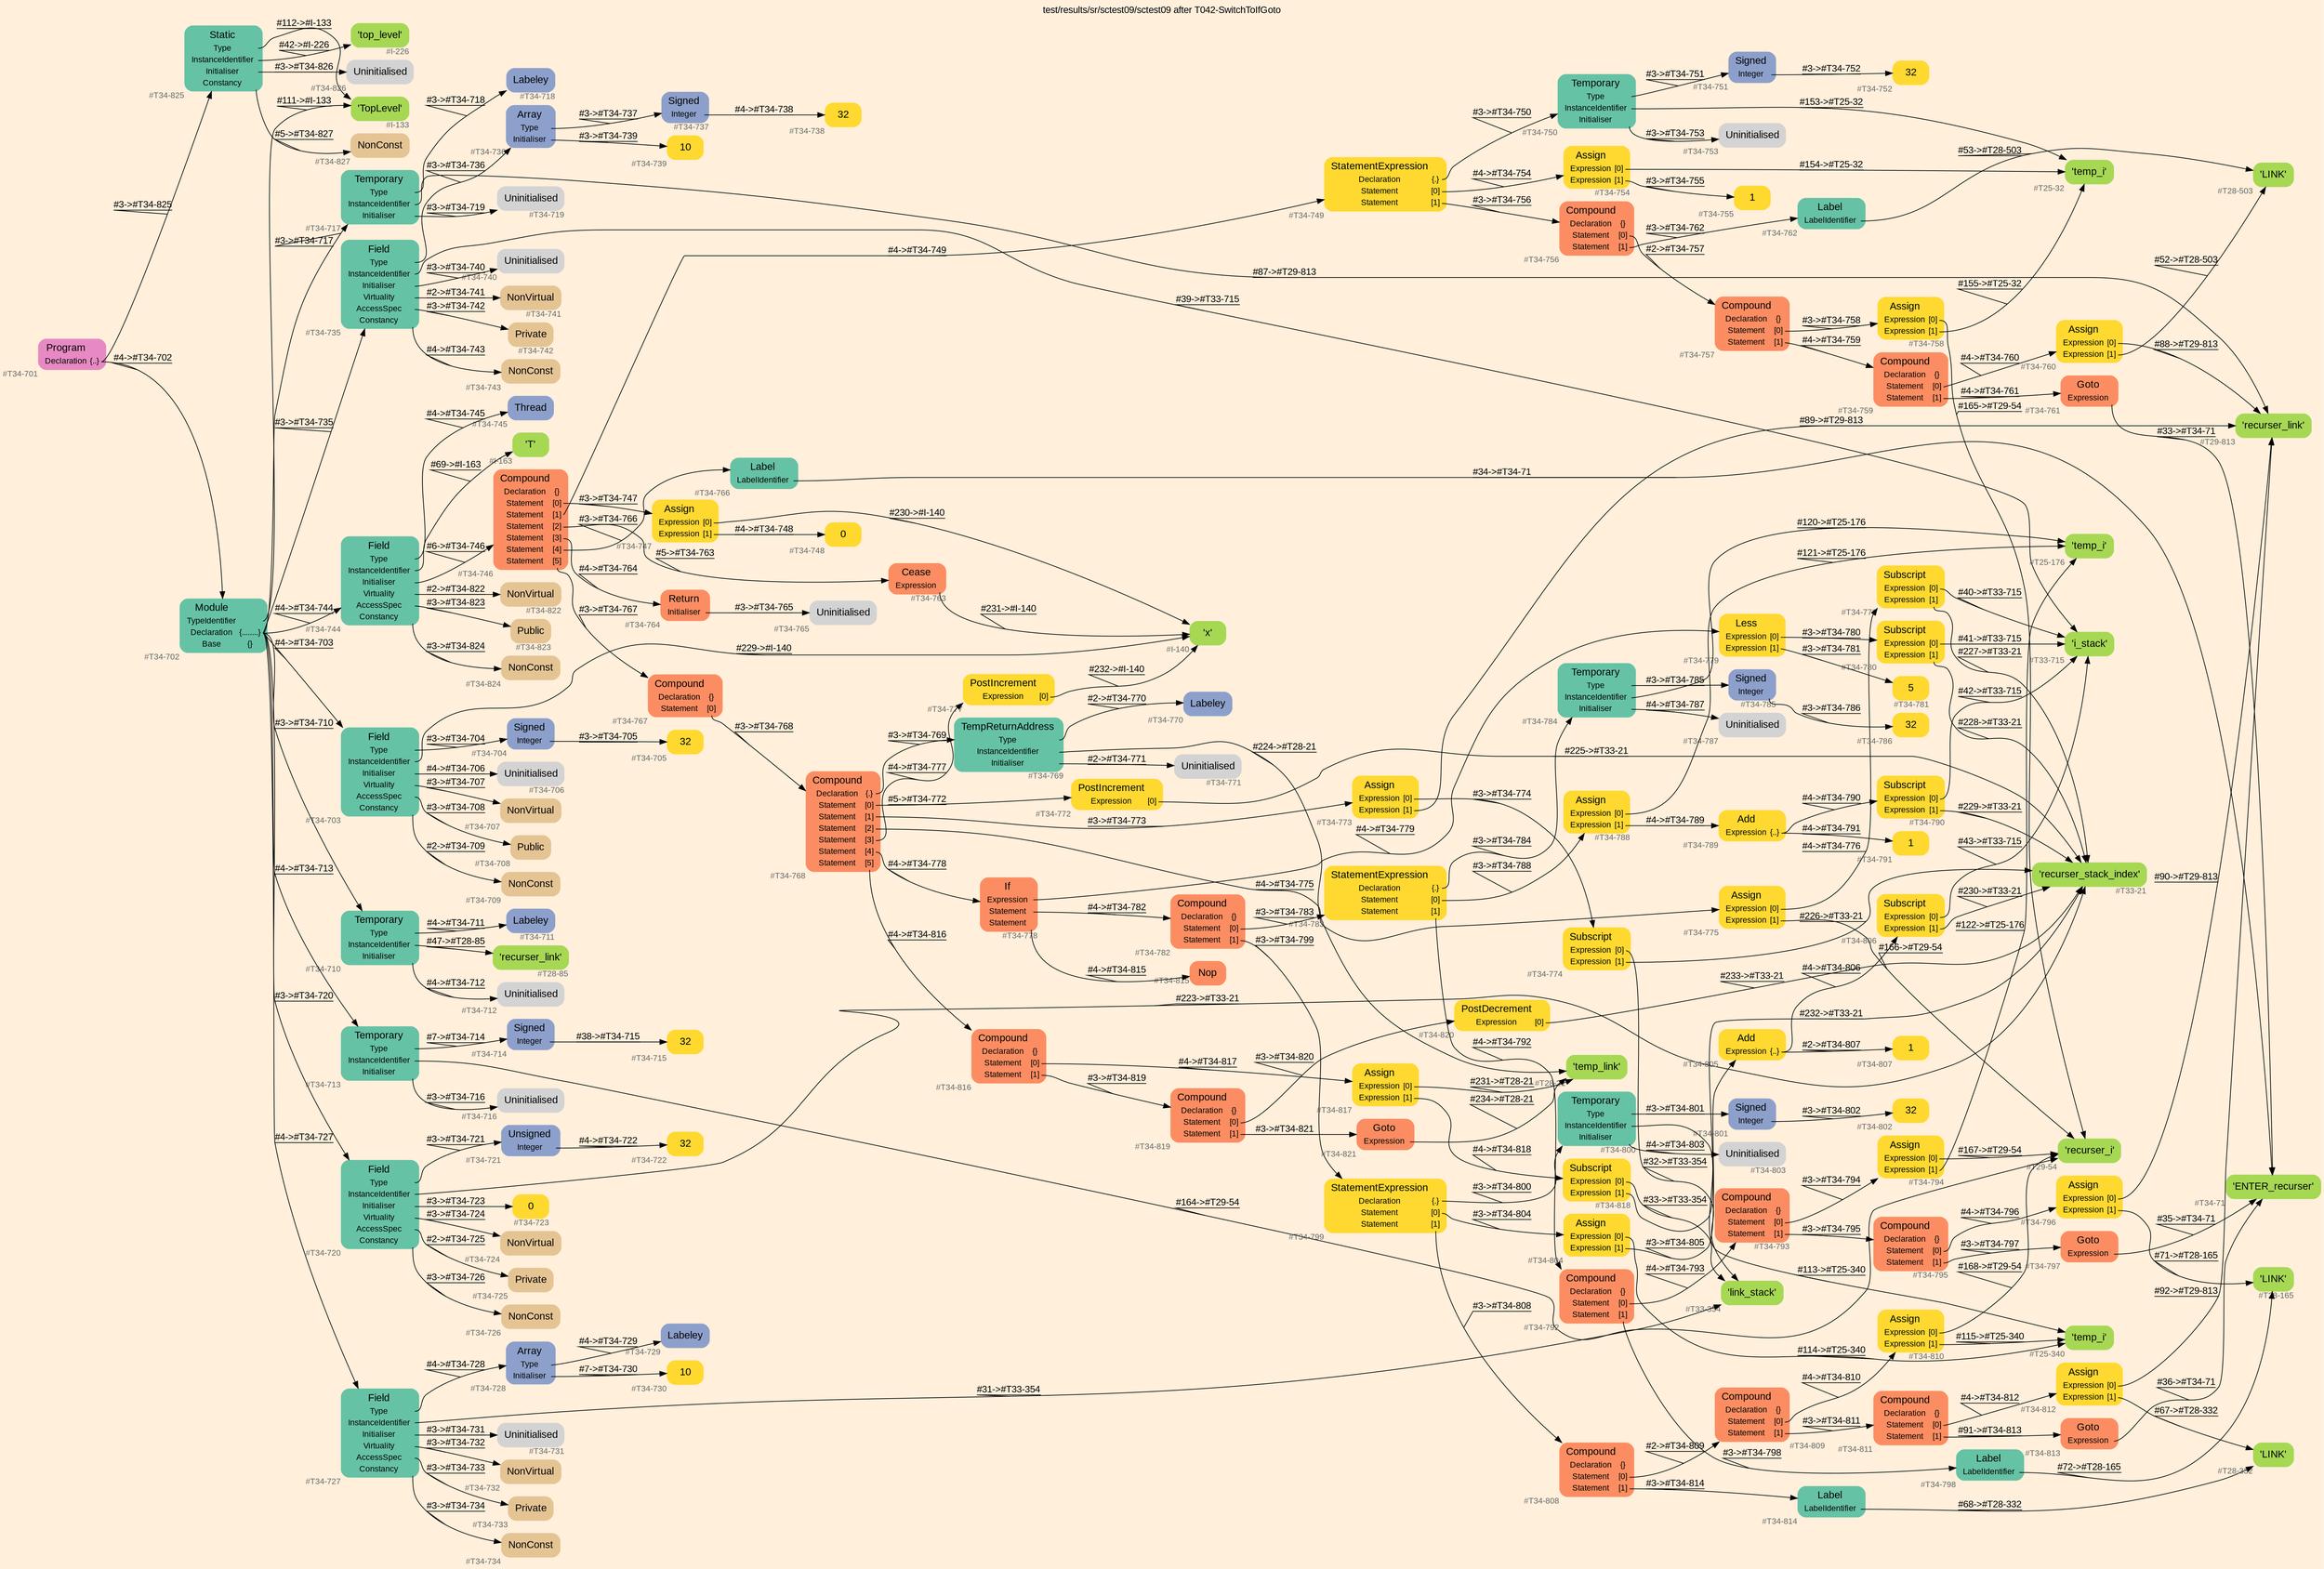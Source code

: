 digraph "test/results/sr/sctest09/sctest09 after T042-SwitchToIfGoto" {
label = "test/results/sr/sctest09/sctest09 after T042-SwitchToIfGoto"
labelloc = t
graph [
    rankdir = "LR"
    ranksep = 0.3
    bgcolor = antiquewhite1
    color = black
    fontcolor = black
    fontname = "Arial"
];
node [
    fontname = "Arial"
];
edge [
    fontname = "Arial"
];

// -------------------- node figure --------------------
// -------- block #T34-701 ----------
"#T34-701" [
    fillcolor = "/set28/4"
    xlabel = "#T34-701"
    fontsize = "12"
    fontcolor = grey40
    shape = "plaintext"
    label = <<TABLE BORDER="0" CELLBORDER="0" CELLSPACING="0">
     <TR><TD><FONT COLOR="black" POINT-SIZE="15">Program</FONT></TD></TR>
     <TR><TD><FONT COLOR="black" POINT-SIZE="12">Declaration</FONT></TD><TD PORT="port0"><FONT COLOR="black" POINT-SIZE="12">{..}</FONT></TD></TR>
    </TABLE>>
    style = "rounded,filled"
];

// -------- block #T34-702 ----------
"#T34-702" [
    fillcolor = "/set28/1"
    xlabel = "#T34-702"
    fontsize = "12"
    fontcolor = grey40
    shape = "plaintext"
    label = <<TABLE BORDER="0" CELLBORDER="0" CELLSPACING="0">
     <TR><TD><FONT COLOR="black" POINT-SIZE="15">Module</FONT></TD></TR>
     <TR><TD><FONT COLOR="black" POINT-SIZE="12">TypeIdentifier</FONT></TD><TD PORT="port0"></TD></TR>
     <TR><TD><FONT COLOR="black" POINT-SIZE="12">Declaration</FONT></TD><TD PORT="port1"><FONT COLOR="black" POINT-SIZE="12">{........}</FONT></TD></TR>
     <TR><TD><FONT COLOR="black" POINT-SIZE="12">Base</FONT></TD><TD PORT="port2"><FONT COLOR="black" POINT-SIZE="12">{}</FONT></TD></TR>
    </TABLE>>
    style = "rounded,filled"
];

// -------- block #I-133 ----------
"#I-133" [
    fillcolor = "/set28/5"
    xlabel = "#I-133"
    fontsize = "12"
    fontcolor = grey40
    shape = "plaintext"
    label = <<TABLE BORDER="0" CELLBORDER="0" CELLSPACING="0">
     <TR><TD><FONT COLOR="black" POINT-SIZE="15">'TopLevel'</FONT></TD></TR>
    </TABLE>>
    style = "rounded,filled"
];

// -------- block #T34-703 ----------
"#T34-703" [
    fillcolor = "/set28/1"
    xlabel = "#T34-703"
    fontsize = "12"
    fontcolor = grey40
    shape = "plaintext"
    label = <<TABLE BORDER="0" CELLBORDER="0" CELLSPACING="0">
     <TR><TD><FONT COLOR="black" POINT-SIZE="15">Field</FONT></TD></TR>
     <TR><TD><FONT COLOR="black" POINT-SIZE="12">Type</FONT></TD><TD PORT="port0"></TD></TR>
     <TR><TD><FONT COLOR="black" POINT-SIZE="12">InstanceIdentifier</FONT></TD><TD PORT="port1"></TD></TR>
     <TR><TD><FONT COLOR="black" POINT-SIZE="12">Initialiser</FONT></TD><TD PORT="port2"></TD></TR>
     <TR><TD><FONT COLOR="black" POINT-SIZE="12">Virtuality</FONT></TD><TD PORT="port3"></TD></TR>
     <TR><TD><FONT COLOR="black" POINT-SIZE="12">AccessSpec</FONT></TD><TD PORT="port4"></TD></TR>
     <TR><TD><FONT COLOR="black" POINT-SIZE="12">Constancy</FONT></TD><TD PORT="port5"></TD></TR>
    </TABLE>>
    style = "rounded,filled"
];

// -------- block #T34-704 ----------
"#T34-704" [
    fillcolor = "/set28/3"
    xlabel = "#T34-704"
    fontsize = "12"
    fontcolor = grey40
    shape = "plaintext"
    label = <<TABLE BORDER="0" CELLBORDER="0" CELLSPACING="0">
     <TR><TD><FONT COLOR="black" POINT-SIZE="15">Signed</FONT></TD></TR>
     <TR><TD><FONT COLOR="black" POINT-SIZE="12">Integer</FONT></TD><TD PORT="port0"></TD></TR>
    </TABLE>>
    style = "rounded,filled"
];

// -------- block #T34-705 ----------
"#T34-705" [
    fillcolor = "/set28/6"
    xlabel = "#T34-705"
    fontsize = "12"
    fontcolor = grey40
    shape = "plaintext"
    label = <<TABLE BORDER="0" CELLBORDER="0" CELLSPACING="0">
     <TR><TD><FONT COLOR="black" POINT-SIZE="15">32</FONT></TD></TR>
    </TABLE>>
    style = "rounded,filled"
];

// -------- block #I-140 ----------
"#I-140" [
    fillcolor = "/set28/5"
    xlabel = "#I-140"
    fontsize = "12"
    fontcolor = grey40
    shape = "plaintext"
    label = <<TABLE BORDER="0" CELLBORDER="0" CELLSPACING="0">
     <TR><TD><FONT COLOR="black" POINT-SIZE="15">'x'</FONT></TD></TR>
    </TABLE>>
    style = "rounded,filled"
];

// -------- block #T34-706 ----------
"#T34-706" [
    xlabel = "#T34-706"
    fontsize = "12"
    fontcolor = grey40
    shape = "plaintext"
    label = <<TABLE BORDER="0" CELLBORDER="0" CELLSPACING="0">
     <TR><TD><FONT COLOR="black" POINT-SIZE="15">Uninitialised</FONT></TD></TR>
    </TABLE>>
    style = "rounded,filled"
];

// -------- block #T34-707 ----------
"#T34-707" [
    fillcolor = "/set28/7"
    xlabel = "#T34-707"
    fontsize = "12"
    fontcolor = grey40
    shape = "plaintext"
    label = <<TABLE BORDER="0" CELLBORDER="0" CELLSPACING="0">
     <TR><TD><FONT COLOR="black" POINT-SIZE="15">NonVirtual</FONT></TD></TR>
    </TABLE>>
    style = "rounded,filled"
];

// -------- block #T34-708 ----------
"#T34-708" [
    fillcolor = "/set28/7"
    xlabel = "#T34-708"
    fontsize = "12"
    fontcolor = grey40
    shape = "plaintext"
    label = <<TABLE BORDER="0" CELLBORDER="0" CELLSPACING="0">
     <TR><TD><FONT COLOR="black" POINT-SIZE="15">Public</FONT></TD></TR>
    </TABLE>>
    style = "rounded,filled"
];

// -------- block #T34-709 ----------
"#T34-709" [
    fillcolor = "/set28/7"
    xlabel = "#T34-709"
    fontsize = "12"
    fontcolor = grey40
    shape = "plaintext"
    label = <<TABLE BORDER="0" CELLBORDER="0" CELLSPACING="0">
     <TR><TD><FONT COLOR="black" POINT-SIZE="15">NonConst</FONT></TD></TR>
    </TABLE>>
    style = "rounded,filled"
];

// -------- block #T34-710 ----------
"#T34-710" [
    fillcolor = "/set28/1"
    xlabel = "#T34-710"
    fontsize = "12"
    fontcolor = grey40
    shape = "plaintext"
    label = <<TABLE BORDER="0" CELLBORDER="0" CELLSPACING="0">
     <TR><TD><FONT COLOR="black" POINT-SIZE="15">Temporary</FONT></TD></TR>
     <TR><TD><FONT COLOR="black" POINT-SIZE="12">Type</FONT></TD><TD PORT="port0"></TD></TR>
     <TR><TD><FONT COLOR="black" POINT-SIZE="12">InstanceIdentifier</FONT></TD><TD PORT="port1"></TD></TR>
     <TR><TD><FONT COLOR="black" POINT-SIZE="12">Initialiser</FONT></TD><TD PORT="port2"></TD></TR>
    </TABLE>>
    style = "rounded,filled"
];

// -------- block #T34-711 ----------
"#T34-711" [
    fillcolor = "/set28/3"
    xlabel = "#T34-711"
    fontsize = "12"
    fontcolor = grey40
    shape = "plaintext"
    label = <<TABLE BORDER="0" CELLBORDER="0" CELLSPACING="0">
     <TR><TD><FONT COLOR="black" POINT-SIZE="15">Labeley</FONT></TD></TR>
    </TABLE>>
    style = "rounded,filled"
];

// -------- block #T28-85 ----------
"#T28-85" [
    fillcolor = "/set28/5"
    xlabel = "#T28-85"
    fontsize = "12"
    fontcolor = grey40
    shape = "plaintext"
    label = <<TABLE BORDER="0" CELLBORDER="0" CELLSPACING="0">
     <TR><TD><FONT COLOR="black" POINT-SIZE="15">'recurser_link'</FONT></TD></TR>
    </TABLE>>
    style = "rounded,filled"
];

// -------- block #T34-712 ----------
"#T34-712" [
    xlabel = "#T34-712"
    fontsize = "12"
    fontcolor = grey40
    shape = "plaintext"
    label = <<TABLE BORDER="0" CELLBORDER="0" CELLSPACING="0">
     <TR><TD><FONT COLOR="black" POINT-SIZE="15">Uninitialised</FONT></TD></TR>
    </TABLE>>
    style = "rounded,filled"
];

// -------- block #T34-713 ----------
"#T34-713" [
    fillcolor = "/set28/1"
    xlabel = "#T34-713"
    fontsize = "12"
    fontcolor = grey40
    shape = "plaintext"
    label = <<TABLE BORDER="0" CELLBORDER="0" CELLSPACING="0">
     <TR><TD><FONT COLOR="black" POINT-SIZE="15">Temporary</FONT></TD></TR>
     <TR><TD><FONT COLOR="black" POINT-SIZE="12">Type</FONT></TD><TD PORT="port0"></TD></TR>
     <TR><TD><FONT COLOR="black" POINT-SIZE="12">InstanceIdentifier</FONT></TD><TD PORT="port1"></TD></TR>
     <TR><TD><FONT COLOR="black" POINT-SIZE="12">Initialiser</FONT></TD><TD PORT="port2"></TD></TR>
    </TABLE>>
    style = "rounded,filled"
];

// -------- block #T34-714 ----------
"#T34-714" [
    fillcolor = "/set28/3"
    xlabel = "#T34-714"
    fontsize = "12"
    fontcolor = grey40
    shape = "plaintext"
    label = <<TABLE BORDER="0" CELLBORDER="0" CELLSPACING="0">
     <TR><TD><FONT COLOR="black" POINT-SIZE="15">Signed</FONT></TD></TR>
     <TR><TD><FONT COLOR="black" POINT-SIZE="12">Integer</FONT></TD><TD PORT="port0"></TD></TR>
    </TABLE>>
    style = "rounded,filled"
];

// -------- block #T34-715 ----------
"#T34-715" [
    fillcolor = "/set28/6"
    xlabel = "#T34-715"
    fontsize = "12"
    fontcolor = grey40
    shape = "plaintext"
    label = <<TABLE BORDER="0" CELLBORDER="0" CELLSPACING="0">
     <TR><TD><FONT COLOR="black" POINT-SIZE="15">32</FONT></TD></TR>
    </TABLE>>
    style = "rounded,filled"
];

// -------- block #T29-54 ----------
"#T29-54" [
    fillcolor = "/set28/5"
    xlabel = "#T29-54"
    fontsize = "12"
    fontcolor = grey40
    shape = "plaintext"
    label = <<TABLE BORDER="0" CELLBORDER="0" CELLSPACING="0">
     <TR><TD><FONT COLOR="black" POINT-SIZE="15">'recurser_i'</FONT></TD></TR>
    </TABLE>>
    style = "rounded,filled"
];

// -------- block #T34-716 ----------
"#T34-716" [
    xlabel = "#T34-716"
    fontsize = "12"
    fontcolor = grey40
    shape = "plaintext"
    label = <<TABLE BORDER="0" CELLBORDER="0" CELLSPACING="0">
     <TR><TD><FONT COLOR="black" POINT-SIZE="15">Uninitialised</FONT></TD></TR>
    </TABLE>>
    style = "rounded,filled"
];

// -------- block #T34-717 ----------
"#T34-717" [
    fillcolor = "/set28/1"
    xlabel = "#T34-717"
    fontsize = "12"
    fontcolor = grey40
    shape = "plaintext"
    label = <<TABLE BORDER="0" CELLBORDER="0" CELLSPACING="0">
     <TR><TD><FONT COLOR="black" POINT-SIZE="15">Temporary</FONT></TD></TR>
     <TR><TD><FONT COLOR="black" POINT-SIZE="12">Type</FONT></TD><TD PORT="port0"></TD></TR>
     <TR><TD><FONT COLOR="black" POINT-SIZE="12">InstanceIdentifier</FONT></TD><TD PORT="port1"></TD></TR>
     <TR><TD><FONT COLOR="black" POINT-SIZE="12">Initialiser</FONT></TD><TD PORT="port2"></TD></TR>
    </TABLE>>
    style = "rounded,filled"
];

// -------- block #T34-718 ----------
"#T34-718" [
    fillcolor = "/set28/3"
    xlabel = "#T34-718"
    fontsize = "12"
    fontcolor = grey40
    shape = "plaintext"
    label = <<TABLE BORDER="0" CELLBORDER="0" CELLSPACING="0">
     <TR><TD><FONT COLOR="black" POINT-SIZE="15">Labeley</FONT></TD></TR>
    </TABLE>>
    style = "rounded,filled"
];

// -------- block #T29-813 ----------
"#T29-813" [
    fillcolor = "/set28/5"
    xlabel = "#T29-813"
    fontsize = "12"
    fontcolor = grey40
    shape = "plaintext"
    label = <<TABLE BORDER="0" CELLBORDER="0" CELLSPACING="0">
     <TR><TD><FONT COLOR="black" POINT-SIZE="15">'recurser_link'</FONT></TD></TR>
    </TABLE>>
    style = "rounded,filled"
];

// -------- block #T34-719 ----------
"#T34-719" [
    xlabel = "#T34-719"
    fontsize = "12"
    fontcolor = grey40
    shape = "plaintext"
    label = <<TABLE BORDER="0" CELLBORDER="0" CELLSPACING="0">
     <TR><TD><FONT COLOR="black" POINT-SIZE="15">Uninitialised</FONT></TD></TR>
    </TABLE>>
    style = "rounded,filled"
];

// -------- block #T34-720 ----------
"#T34-720" [
    fillcolor = "/set28/1"
    xlabel = "#T34-720"
    fontsize = "12"
    fontcolor = grey40
    shape = "plaintext"
    label = <<TABLE BORDER="0" CELLBORDER="0" CELLSPACING="0">
     <TR><TD><FONT COLOR="black" POINT-SIZE="15">Field</FONT></TD></TR>
     <TR><TD><FONT COLOR="black" POINT-SIZE="12">Type</FONT></TD><TD PORT="port0"></TD></TR>
     <TR><TD><FONT COLOR="black" POINT-SIZE="12">InstanceIdentifier</FONT></TD><TD PORT="port1"></TD></TR>
     <TR><TD><FONT COLOR="black" POINT-SIZE="12">Initialiser</FONT></TD><TD PORT="port2"></TD></TR>
     <TR><TD><FONT COLOR="black" POINT-SIZE="12">Virtuality</FONT></TD><TD PORT="port3"></TD></TR>
     <TR><TD><FONT COLOR="black" POINT-SIZE="12">AccessSpec</FONT></TD><TD PORT="port4"></TD></TR>
     <TR><TD><FONT COLOR="black" POINT-SIZE="12">Constancy</FONT></TD><TD PORT="port5"></TD></TR>
    </TABLE>>
    style = "rounded,filled"
];

// -------- block #T34-721 ----------
"#T34-721" [
    fillcolor = "/set28/3"
    xlabel = "#T34-721"
    fontsize = "12"
    fontcolor = grey40
    shape = "plaintext"
    label = <<TABLE BORDER="0" CELLBORDER="0" CELLSPACING="0">
     <TR><TD><FONT COLOR="black" POINT-SIZE="15">Unsigned</FONT></TD></TR>
     <TR><TD><FONT COLOR="black" POINT-SIZE="12">Integer</FONT></TD><TD PORT="port0"></TD></TR>
    </TABLE>>
    style = "rounded,filled"
];

// -------- block #T34-722 ----------
"#T34-722" [
    fillcolor = "/set28/6"
    xlabel = "#T34-722"
    fontsize = "12"
    fontcolor = grey40
    shape = "plaintext"
    label = <<TABLE BORDER="0" CELLBORDER="0" CELLSPACING="0">
     <TR><TD><FONT COLOR="black" POINT-SIZE="15">32</FONT></TD></TR>
    </TABLE>>
    style = "rounded,filled"
];

// -------- block #T33-21 ----------
"#T33-21" [
    fillcolor = "/set28/5"
    xlabel = "#T33-21"
    fontsize = "12"
    fontcolor = grey40
    shape = "plaintext"
    label = <<TABLE BORDER="0" CELLBORDER="0" CELLSPACING="0">
     <TR><TD><FONT COLOR="black" POINT-SIZE="15">'recurser_stack_index'</FONT></TD></TR>
    </TABLE>>
    style = "rounded,filled"
];

// -------- block #T34-723 ----------
"#T34-723" [
    fillcolor = "/set28/6"
    xlabel = "#T34-723"
    fontsize = "12"
    fontcolor = grey40
    shape = "plaintext"
    label = <<TABLE BORDER="0" CELLBORDER="0" CELLSPACING="0">
     <TR><TD><FONT COLOR="black" POINT-SIZE="15">0</FONT></TD></TR>
    </TABLE>>
    style = "rounded,filled"
];

// -------- block #T34-724 ----------
"#T34-724" [
    fillcolor = "/set28/7"
    xlabel = "#T34-724"
    fontsize = "12"
    fontcolor = grey40
    shape = "plaintext"
    label = <<TABLE BORDER="0" CELLBORDER="0" CELLSPACING="0">
     <TR><TD><FONT COLOR="black" POINT-SIZE="15">NonVirtual</FONT></TD></TR>
    </TABLE>>
    style = "rounded,filled"
];

// -------- block #T34-725 ----------
"#T34-725" [
    fillcolor = "/set28/7"
    xlabel = "#T34-725"
    fontsize = "12"
    fontcolor = grey40
    shape = "plaintext"
    label = <<TABLE BORDER="0" CELLBORDER="0" CELLSPACING="0">
     <TR><TD><FONT COLOR="black" POINT-SIZE="15">Private</FONT></TD></TR>
    </TABLE>>
    style = "rounded,filled"
];

// -------- block #T34-726 ----------
"#T34-726" [
    fillcolor = "/set28/7"
    xlabel = "#T34-726"
    fontsize = "12"
    fontcolor = grey40
    shape = "plaintext"
    label = <<TABLE BORDER="0" CELLBORDER="0" CELLSPACING="0">
     <TR><TD><FONT COLOR="black" POINT-SIZE="15">NonConst</FONT></TD></TR>
    </TABLE>>
    style = "rounded,filled"
];

// -------- block #T34-727 ----------
"#T34-727" [
    fillcolor = "/set28/1"
    xlabel = "#T34-727"
    fontsize = "12"
    fontcolor = grey40
    shape = "plaintext"
    label = <<TABLE BORDER="0" CELLBORDER="0" CELLSPACING="0">
     <TR><TD><FONT COLOR="black" POINT-SIZE="15">Field</FONT></TD></TR>
     <TR><TD><FONT COLOR="black" POINT-SIZE="12">Type</FONT></TD><TD PORT="port0"></TD></TR>
     <TR><TD><FONT COLOR="black" POINT-SIZE="12">InstanceIdentifier</FONT></TD><TD PORT="port1"></TD></TR>
     <TR><TD><FONT COLOR="black" POINT-SIZE="12">Initialiser</FONT></TD><TD PORT="port2"></TD></TR>
     <TR><TD><FONT COLOR="black" POINT-SIZE="12">Virtuality</FONT></TD><TD PORT="port3"></TD></TR>
     <TR><TD><FONT COLOR="black" POINT-SIZE="12">AccessSpec</FONT></TD><TD PORT="port4"></TD></TR>
     <TR><TD><FONT COLOR="black" POINT-SIZE="12">Constancy</FONT></TD><TD PORT="port5"></TD></TR>
    </TABLE>>
    style = "rounded,filled"
];

// -------- block #T34-728 ----------
"#T34-728" [
    fillcolor = "/set28/3"
    xlabel = "#T34-728"
    fontsize = "12"
    fontcolor = grey40
    shape = "plaintext"
    label = <<TABLE BORDER="0" CELLBORDER="0" CELLSPACING="0">
     <TR><TD><FONT COLOR="black" POINT-SIZE="15">Array</FONT></TD></TR>
     <TR><TD><FONT COLOR="black" POINT-SIZE="12">Type</FONT></TD><TD PORT="port0"></TD></TR>
     <TR><TD><FONT COLOR="black" POINT-SIZE="12">Initialiser</FONT></TD><TD PORT="port1"></TD></TR>
    </TABLE>>
    style = "rounded,filled"
];

// -------- block #T34-729 ----------
"#T34-729" [
    fillcolor = "/set28/3"
    xlabel = "#T34-729"
    fontsize = "12"
    fontcolor = grey40
    shape = "plaintext"
    label = <<TABLE BORDER="0" CELLBORDER="0" CELLSPACING="0">
     <TR><TD><FONT COLOR="black" POINT-SIZE="15">Labeley</FONT></TD></TR>
    </TABLE>>
    style = "rounded,filled"
];

// -------- block #T34-730 ----------
"#T34-730" [
    fillcolor = "/set28/6"
    xlabel = "#T34-730"
    fontsize = "12"
    fontcolor = grey40
    shape = "plaintext"
    label = <<TABLE BORDER="0" CELLBORDER="0" CELLSPACING="0">
     <TR><TD><FONT COLOR="black" POINT-SIZE="15">10</FONT></TD></TR>
    </TABLE>>
    style = "rounded,filled"
];

// -------- block #T33-354 ----------
"#T33-354" [
    fillcolor = "/set28/5"
    xlabel = "#T33-354"
    fontsize = "12"
    fontcolor = grey40
    shape = "plaintext"
    label = <<TABLE BORDER="0" CELLBORDER="0" CELLSPACING="0">
     <TR><TD><FONT COLOR="black" POINT-SIZE="15">'link_stack'</FONT></TD></TR>
    </TABLE>>
    style = "rounded,filled"
];

// -------- block #T34-731 ----------
"#T34-731" [
    xlabel = "#T34-731"
    fontsize = "12"
    fontcolor = grey40
    shape = "plaintext"
    label = <<TABLE BORDER="0" CELLBORDER="0" CELLSPACING="0">
     <TR><TD><FONT COLOR="black" POINT-SIZE="15">Uninitialised</FONT></TD></TR>
    </TABLE>>
    style = "rounded,filled"
];

// -------- block #T34-732 ----------
"#T34-732" [
    fillcolor = "/set28/7"
    xlabel = "#T34-732"
    fontsize = "12"
    fontcolor = grey40
    shape = "plaintext"
    label = <<TABLE BORDER="0" CELLBORDER="0" CELLSPACING="0">
     <TR><TD><FONT COLOR="black" POINT-SIZE="15">NonVirtual</FONT></TD></TR>
    </TABLE>>
    style = "rounded,filled"
];

// -------- block #T34-733 ----------
"#T34-733" [
    fillcolor = "/set28/7"
    xlabel = "#T34-733"
    fontsize = "12"
    fontcolor = grey40
    shape = "plaintext"
    label = <<TABLE BORDER="0" CELLBORDER="0" CELLSPACING="0">
     <TR><TD><FONT COLOR="black" POINT-SIZE="15">Private</FONT></TD></TR>
    </TABLE>>
    style = "rounded,filled"
];

// -------- block #T34-734 ----------
"#T34-734" [
    fillcolor = "/set28/7"
    xlabel = "#T34-734"
    fontsize = "12"
    fontcolor = grey40
    shape = "plaintext"
    label = <<TABLE BORDER="0" CELLBORDER="0" CELLSPACING="0">
     <TR><TD><FONT COLOR="black" POINT-SIZE="15">NonConst</FONT></TD></TR>
    </TABLE>>
    style = "rounded,filled"
];

// -------- block #T34-735 ----------
"#T34-735" [
    fillcolor = "/set28/1"
    xlabel = "#T34-735"
    fontsize = "12"
    fontcolor = grey40
    shape = "plaintext"
    label = <<TABLE BORDER="0" CELLBORDER="0" CELLSPACING="0">
     <TR><TD><FONT COLOR="black" POINT-SIZE="15">Field</FONT></TD></TR>
     <TR><TD><FONT COLOR="black" POINT-SIZE="12">Type</FONT></TD><TD PORT="port0"></TD></TR>
     <TR><TD><FONT COLOR="black" POINT-SIZE="12">InstanceIdentifier</FONT></TD><TD PORT="port1"></TD></TR>
     <TR><TD><FONT COLOR="black" POINT-SIZE="12">Initialiser</FONT></TD><TD PORT="port2"></TD></TR>
     <TR><TD><FONT COLOR="black" POINT-SIZE="12">Virtuality</FONT></TD><TD PORT="port3"></TD></TR>
     <TR><TD><FONT COLOR="black" POINT-SIZE="12">AccessSpec</FONT></TD><TD PORT="port4"></TD></TR>
     <TR><TD><FONT COLOR="black" POINT-SIZE="12">Constancy</FONT></TD><TD PORT="port5"></TD></TR>
    </TABLE>>
    style = "rounded,filled"
];

// -------- block #T34-736 ----------
"#T34-736" [
    fillcolor = "/set28/3"
    xlabel = "#T34-736"
    fontsize = "12"
    fontcolor = grey40
    shape = "plaintext"
    label = <<TABLE BORDER="0" CELLBORDER="0" CELLSPACING="0">
     <TR><TD><FONT COLOR="black" POINT-SIZE="15">Array</FONT></TD></TR>
     <TR><TD><FONT COLOR="black" POINT-SIZE="12">Type</FONT></TD><TD PORT="port0"></TD></TR>
     <TR><TD><FONT COLOR="black" POINT-SIZE="12">Initialiser</FONT></TD><TD PORT="port1"></TD></TR>
    </TABLE>>
    style = "rounded,filled"
];

// -------- block #T34-737 ----------
"#T34-737" [
    fillcolor = "/set28/3"
    xlabel = "#T34-737"
    fontsize = "12"
    fontcolor = grey40
    shape = "plaintext"
    label = <<TABLE BORDER="0" CELLBORDER="0" CELLSPACING="0">
     <TR><TD><FONT COLOR="black" POINT-SIZE="15">Signed</FONT></TD></TR>
     <TR><TD><FONT COLOR="black" POINT-SIZE="12">Integer</FONT></TD><TD PORT="port0"></TD></TR>
    </TABLE>>
    style = "rounded,filled"
];

// -------- block #T34-738 ----------
"#T34-738" [
    fillcolor = "/set28/6"
    xlabel = "#T34-738"
    fontsize = "12"
    fontcolor = grey40
    shape = "plaintext"
    label = <<TABLE BORDER="0" CELLBORDER="0" CELLSPACING="0">
     <TR><TD><FONT COLOR="black" POINT-SIZE="15">32</FONT></TD></TR>
    </TABLE>>
    style = "rounded,filled"
];

// -------- block #T34-739 ----------
"#T34-739" [
    fillcolor = "/set28/6"
    xlabel = "#T34-739"
    fontsize = "12"
    fontcolor = grey40
    shape = "plaintext"
    label = <<TABLE BORDER="0" CELLBORDER="0" CELLSPACING="0">
     <TR><TD><FONT COLOR="black" POINT-SIZE="15">10</FONT></TD></TR>
    </TABLE>>
    style = "rounded,filled"
];

// -------- block #T33-715 ----------
"#T33-715" [
    fillcolor = "/set28/5"
    xlabel = "#T33-715"
    fontsize = "12"
    fontcolor = grey40
    shape = "plaintext"
    label = <<TABLE BORDER="0" CELLBORDER="0" CELLSPACING="0">
     <TR><TD><FONT COLOR="black" POINT-SIZE="15">'i_stack'</FONT></TD></TR>
    </TABLE>>
    style = "rounded,filled"
];

// -------- block #T34-740 ----------
"#T34-740" [
    xlabel = "#T34-740"
    fontsize = "12"
    fontcolor = grey40
    shape = "plaintext"
    label = <<TABLE BORDER="0" CELLBORDER="0" CELLSPACING="0">
     <TR><TD><FONT COLOR="black" POINT-SIZE="15">Uninitialised</FONT></TD></TR>
    </TABLE>>
    style = "rounded,filled"
];

// -------- block #T34-741 ----------
"#T34-741" [
    fillcolor = "/set28/7"
    xlabel = "#T34-741"
    fontsize = "12"
    fontcolor = grey40
    shape = "plaintext"
    label = <<TABLE BORDER="0" CELLBORDER="0" CELLSPACING="0">
     <TR><TD><FONT COLOR="black" POINT-SIZE="15">NonVirtual</FONT></TD></TR>
    </TABLE>>
    style = "rounded,filled"
];

// -------- block #T34-742 ----------
"#T34-742" [
    fillcolor = "/set28/7"
    xlabel = "#T34-742"
    fontsize = "12"
    fontcolor = grey40
    shape = "plaintext"
    label = <<TABLE BORDER="0" CELLBORDER="0" CELLSPACING="0">
     <TR><TD><FONT COLOR="black" POINT-SIZE="15">Private</FONT></TD></TR>
    </TABLE>>
    style = "rounded,filled"
];

// -------- block #T34-743 ----------
"#T34-743" [
    fillcolor = "/set28/7"
    xlabel = "#T34-743"
    fontsize = "12"
    fontcolor = grey40
    shape = "plaintext"
    label = <<TABLE BORDER="0" CELLBORDER="0" CELLSPACING="0">
     <TR><TD><FONT COLOR="black" POINT-SIZE="15">NonConst</FONT></TD></TR>
    </TABLE>>
    style = "rounded,filled"
];

// -------- block #T34-744 ----------
"#T34-744" [
    fillcolor = "/set28/1"
    xlabel = "#T34-744"
    fontsize = "12"
    fontcolor = grey40
    shape = "plaintext"
    label = <<TABLE BORDER="0" CELLBORDER="0" CELLSPACING="0">
     <TR><TD><FONT COLOR="black" POINT-SIZE="15">Field</FONT></TD></TR>
     <TR><TD><FONT COLOR="black" POINT-SIZE="12">Type</FONT></TD><TD PORT="port0"></TD></TR>
     <TR><TD><FONT COLOR="black" POINT-SIZE="12">InstanceIdentifier</FONT></TD><TD PORT="port1"></TD></TR>
     <TR><TD><FONT COLOR="black" POINT-SIZE="12">Initialiser</FONT></TD><TD PORT="port2"></TD></TR>
     <TR><TD><FONT COLOR="black" POINT-SIZE="12">Virtuality</FONT></TD><TD PORT="port3"></TD></TR>
     <TR><TD><FONT COLOR="black" POINT-SIZE="12">AccessSpec</FONT></TD><TD PORT="port4"></TD></TR>
     <TR><TD><FONT COLOR="black" POINT-SIZE="12">Constancy</FONT></TD><TD PORT="port5"></TD></TR>
    </TABLE>>
    style = "rounded,filled"
];

// -------- block #T34-745 ----------
"#T34-745" [
    fillcolor = "/set28/3"
    xlabel = "#T34-745"
    fontsize = "12"
    fontcolor = grey40
    shape = "plaintext"
    label = <<TABLE BORDER="0" CELLBORDER="0" CELLSPACING="0">
     <TR><TD><FONT COLOR="black" POINT-SIZE="15">Thread</FONT></TD></TR>
    </TABLE>>
    style = "rounded,filled"
];

// -------- block #I-163 ----------
"#I-163" [
    fillcolor = "/set28/5"
    xlabel = "#I-163"
    fontsize = "12"
    fontcolor = grey40
    shape = "plaintext"
    label = <<TABLE BORDER="0" CELLBORDER="0" CELLSPACING="0">
     <TR><TD><FONT COLOR="black" POINT-SIZE="15">'T'</FONT></TD></TR>
    </TABLE>>
    style = "rounded,filled"
];

// -------- block #T34-746 ----------
"#T34-746" [
    fillcolor = "/set28/2"
    xlabel = "#T34-746"
    fontsize = "12"
    fontcolor = grey40
    shape = "plaintext"
    label = <<TABLE BORDER="0" CELLBORDER="0" CELLSPACING="0">
     <TR><TD><FONT COLOR="black" POINT-SIZE="15">Compound</FONT></TD></TR>
     <TR><TD><FONT COLOR="black" POINT-SIZE="12">Declaration</FONT></TD><TD PORT="port0"><FONT COLOR="black" POINT-SIZE="12">{}</FONT></TD></TR>
     <TR><TD><FONT COLOR="black" POINT-SIZE="12">Statement</FONT></TD><TD PORT="port1"><FONT COLOR="black" POINT-SIZE="12">[0]</FONT></TD></TR>
     <TR><TD><FONT COLOR="black" POINT-SIZE="12">Statement</FONT></TD><TD PORT="port2"><FONT COLOR="black" POINT-SIZE="12">[1]</FONT></TD></TR>
     <TR><TD><FONT COLOR="black" POINT-SIZE="12">Statement</FONT></TD><TD PORT="port3"><FONT COLOR="black" POINT-SIZE="12">[2]</FONT></TD></TR>
     <TR><TD><FONT COLOR="black" POINT-SIZE="12">Statement</FONT></TD><TD PORT="port4"><FONT COLOR="black" POINT-SIZE="12">[3]</FONT></TD></TR>
     <TR><TD><FONT COLOR="black" POINT-SIZE="12">Statement</FONT></TD><TD PORT="port5"><FONT COLOR="black" POINT-SIZE="12">[4]</FONT></TD></TR>
     <TR><TD><FONT COLOR="black" POINT-SIZE="12">Statement</FONT></TD><TD PORT="port6"><FONT COLOR="black" POINT-SIZE="12">[5]</FONT></TD></TR>
    </TABLE>>
    style = "rounded,filled"
];

// -------- block #T34-747 ----------
"#T34-747" [
    fillcolor = "/set28/6"
    xlabel = "#T34-747"
    fontsize = "12"
    fontcolor = grey40
    shape = "plaintext"
    label = <<TABLE BORDER="0" CELLBORDER="0" CELLSPACING="0">
     <TR><TD><FONT COLOR="black" POINT-SIZE="15">Assign</FONT></TD></TR>
     <TR><TD><FONT COLOR="black" POINT-SIZE="12">Expression</FONT></TD><TD PORT="port0"><FONT COLOR="black" POINT-SIZE="12">[0]</FONT></TD></TR>
     <TR><TD><FONT COLOR="black" POINT-SIZE="12">Expression</FONT></TD><TD PORT="port1"><FONT COLOR="black" POINT-SIZE="12">[1]</FONT></TD></TR>
    </TABLE>>
    style = "rounded,filled"
];

// -------- block #T34-748 ----------
"#T34-748" [
    fillcolor = "/set28/6"
    xlabel = "#T34-748"
    fontsize = "12"
    fontcolor = grey40
    shape = "plaintext"
    label = <<TABLE BORDER="0" CELLBORDER="0" CELLSPACING="0">
     <TR><TD><FONT COLOR="black" POINT-SIZE="15">0</FONT></TD></TR>
    </TABLE>>
    style = "rounded,filled"
];

// -------- block #T34-749 ----------
"#T34-749" [
    fillcolor = "/set28/6"
    xlabel = "#T34-749"
    fontsize = "12"
    fontcolor = grey40
    shape = "plaintext"
    label = <<TABLE BORDER="0" CELLBORDER="0" CELLSPACING="0">
     <TR><TD><FONT COLOR="black" POINT-SIZE="15">StatementExpression</FONT></TD></TR>
     <TR><TD><FONT COLOR="black" POINT-SIZE="12">Declaration</FONT></TD><TD PORT="port0"><FONT COLOR="black" POINT-SIZE="12">{.}</FONT></TD></TR>
     <TR><TD><FONT COLOR="black" POINT-SIZE="12">Statement</FONT></TD><TD PORT="port1"><FONT COLOR="black" POINT-SIZE="12">[0]</FONT></TD></TR>
     <TR><TD><FONT COLOR="black" POINT-SIZE="12">Statement</FONT></TD><TD PORT="port2"><FONT COLOR="black" POINT-SIZE="12">[1]</FONT></TD></TR>
    </TABLE>>
    style = "rounded,filled"
];

// -------- block #T34-750 ----------
"#T34-750" [
    fillcolor = "/set28/1"
    xlabel = "#T34-750"
    fontsize = "12"
    fontcolor = grey40
    shape = "plaintext"
    label = <<TABLE BORDER="0" CELLBORDER="0" CELLSPACING="0">
     <TR><TD><FONT COLOR="black" POINT-SIZE="15">Temporary</FONT></TD></TR>
     <TR><TD><FONT COLOR="black" POINT-SIZE="12">Type</FONT></TD><TD PORT="port0"></TD></TR>
     <TR><TD><FONT COLOR="black" POINT-SIZE="12">InstanceIdentifier</FONT></TD><TD PORT="port1"></TD></TR>
     <TR><TD><FONT COLOR="black" POINT-SIZE="12">Initialiser</FONT></TD><TD PORT="port2"></TD></TR>
    </TABLE>>
    style = "rounded,filled"
];

// -------- block #T34-751 ----------
"#T34-751" [
    fillcolor = "/set28/3"
    xlabel = "#T34-751"
    fontsize = "12"
    fontcolor = grey40
    shape = "plaintext"
    label = <<TABLE BORDER="0" CELLBORDER="0" CELLSPACING="0">
     <TR><TD><FONT COLOR="black" POINT-SIZE="15">Signed</FONT></TD></TR>
     <TR><TD><FONT COLOR="black" POINT-SIZE="12">Integer</FONT></TD><TD PORT="port0"></TD></TR>
    </TABLE>>
    style = "rounded,filled"
];

// -------- block #T34-752 ----------
"#T34-752" [
    fillcolor = "/set28/6"
    xlabel = "#T34-752"
    fontsize = "12"
    fontcolor = grey40
    shape = "plaintext"
    label = <<TABLE BORDER="0" CELLBORDER="0" CELLSPACING="0">
     <TR><TD><FONT COLOR="black" POINT-SIZE="15">32</FONT></TD></TR>
    </TABLE>>
    style = "rounded,filled"
];

// -------- block #T25-32 ----------
"#T25-32" [
    fillcolor = "/set28/5"
    xlabel = "#T25-32"
    fontsize = "12"
    fontcolor = grey40
    shape = "plaintext"
    label = <<TABLE BORDER="0" CELLBORDER="0" CELLSPACING="0">
     <TR><TD><FONT COLOR="black" POINT-SIZE="15">'temp_i'</FONT></TD></TR>
    </TABLE>>
    style = "rounded,filled"
];

// -------- block #T34-753 ----------
"#T34-753" [
    xlabel = "#T34-753"
    fontsize = "12"
    fontcolor = grey40
    shape = "plaintext"
    label = <<TABLE BORDER="0" CELLBORDER="0" CELLSPACING="0">
     <TR><TD><FONT COLOR="black" POINT-SIZE="15">Uninitialised</FONT></TD></TR>
    </TABLE>>
    style = "rounded,filled"
];

// -------- block #T34-754 ----------
"#T34-754" [
    fillcolor = "/set28/6"
    xlabel = "#T34-754"
    fontsize = "12"
    fontcolor = grey40
    shape = "plaintext"
    label = <<TABLE BORDER="0" CELLBORDER="0" CELLSPACING="0">
     <TR><TD><FONT COLOR="black" POINT-SIZE="15">Assign</FONT></TD></TR>
     <TR><TD><FONT COLOR="black" POINT-SIZE="12">Expression</FONT></TD><TD PORT="port0"><FONT COLOR="black" POINT-SIZE="12">[0]</FONT></TD></TR>
     <TR><TD><FONT COLOR="black" POINT-SIZE="12">Expression</FONT></TD><TD PORT="port1"><FONT COLOR="black" POINT-SIZE="12">[1]</FONT></TD></TR>
    </TABLE>>
    style = "rounded,filled"
];

// -------- block #T34-755 ----------
"#T34-755" [
    fillcolor = "/set28/6"
    xlabel = "#T34-755"
    fontsize = "12"
    fontcolor = grey40
    shape = "plaintext"
    label = <<TABLE BORDER="0" CELLBORDER="0" CELLSPACING="0">
     <TR><TD><FONT COLOR="black" POINT-SIZE="15">1</FONT></TD></TR>
    </TABLE>>
    style = "rounded,filled"
];

// -------- block #T34-756 ----------
"#T34-756" [
    fillcolor = "/set28/2"
    xlabel = "#T34-756"
    fontsize = "12"
    fontcolor = grey40
    shape = "plaintext"
    label = <<TABLE BORDER="0" CELLBORDER="0" CELLSPACING="0">
     <TR><TD><FONT COLOR="black" POINT-SIZE="15">Compound</FONT></TD></TR>
     <TR><TD><FONT COLOR="black" POINT-SIZE="12">Declaration</FONT></TD><TD PORT="port0"><FONT COLOR="black" POINT-SIZE="12">{}</FONT></TD></TR>
     <TR><TD><FONT COLOR="black" POINT-SIZE="12">Statement</FONT></TD><TD PORT="port1"><FONT COLOR="black" POINT-SIZE="12">[0]</FONT></TD></TR>
     <TR><TD><FONT COLOR="black" POINT-SIZE="12">Statement</FONT></TD><TD PORT="port2"><FONT COLOR="black" POINT-SIZE="12">[1]</FONT></TD></TR>
    </TABLE>>
    style = "rounded,filled"
];

// -------- block #T34-757 ----------
"#T34-757" [
    fillcolor = "/set28/2"
    xlabel = "#T34-757"
    fontsize = "12"
    fontcolor = grey40
    shape = "plaintext"
    label = <<TABLE BORDER="0" CELLBORDER="0" CELLSPACING="0">
     <TR><TD><FONT COLOR="black" POINT-SIZE="15">Compound</FONT></TD></TR>
     <TR><TD><FONT COLOR="black" POINT-SIZE="12">Declaration</FONT></TD><TD PORT="port0"><FONT COLOR="black" POINT-SIZE="12">{}</FONT></TD></TR>
     <TR><TD><FONT COLOR="black" POINT-SIZE="12">Statement</FONT></TD><TD PORT="port1"><FONT COLOR="black" POINT-SIZE="12">[0]</FONT></TD></TR>
     <TR><TD><FONT COLOR="black" POINT-SIZE="12">Statement</FONT></TD><TD PORT="port2"><FONT COLOR="black" POINT-SIZE="12">[1]</FONT></TD></TR>
    </TABLE>>
    style = "rounded,filled"
];

// -------- block #T34-758 ----------
"#T34-758" [
    fillcolor = "/set28/6"
    xlabel = "#T34-758"
    fontsize = "12"
    fontcolor = grey40
    shape = "plaintext"
    label = <<TABLE BORDER="0" CELLBORDER="0" CELLSPACING="0">
     <TR><TD><FONT COLOR="black" POINT-SIZE="15">Assign</FONT></TD></TR>
     <TR><TD><FONT COLOR="black" POINT-SIZE="12">Expression</FONT></TD><TD PORT="port0"><FONT COLOR="black" POINT-SIZE="12">[0]</FONT></TD></TR>
     <TR><TD><FONT COLOR="black" POINT-SIZE="12">Expression</FONT></TD><TD PORT="port1"><FONT COLOR="black" POINT-SIZE="12">[1]</FONT></TD></TR>
    </TABLE>>
    style = "rounded,filled"
];

// -------- block #T34-759 ----------
"#T34-759" [
    fillcolor = "/set28/2"
    xlabel = "#T34-759"
    fontsize = "12"
    fontcolor = grey40
    shape = "plaintext"
    label = <<TABLE BORDER="0" CELLBORDER="0" CELLSPACING="0">
     <TR><TD><FONT COLOR="black" POINT-SIZE="15">Compound</FONT></TD></TR>
     <TR><TD><FONT COLOR="black" POINT-SIZE="12">Declaration</FONT></TD><TD PORT="port0"><FONT COLOR="black" POINT-SIZE="12">{}</FONT></TD></TR>
     <TR><TD><FONT COLOR="black" POINT-SIZE="12">Statement</FONT></TD><TD PORT="port1"><FONT COLOR="black" POINT-SIZE="12">[0]</FONT></TD></TR>
     <TR><TD><FONT COLOR="black" POINT-SIZE="12">Statement</FONT></TD><TD PORT="port2"><FONT COLOR="black" POINT-SIZE="12">[1]</FONT></TD></TR>
    </TABLE>>
    style = "rounded,filled"
];

// -------- block #T34-760 ----------
"#T34-760" [
    fillcolor = "/set28/6"
    xlabel = "#T34-760"
    fontsize = "12"
    fontcolor = grey40
    shape = "plaintext"
    label = <<TABLE BORDER="0" CELLBORDER="0" CELLSPACING="0">
     <TR><TD><FONT COLOR="black" POINT-SIZE="15">Assign</FONT></TD></TR>
     <TR><TD><FONT COLOR="black" POINT-SIZE="12">Expression</FONT></TD><TD PORT="port0"><FONT COLOR="black" POINT-SIZE="12">[0]</FONT></TD></TR>
     <TR><TD><FONT COLOR="black" POINT-SIZE="12">Expression</FONT></TD><TD PORT="port1"><FONT COLOR="black" POINT-SIZE="12">[1]</FONT></TD></TR>
    </TABLE>>
    style = "rounded,filled"
];

// -------- block #T28-503 ----------
"#T28-503" [
    fillcolor = "/set28/5"
    xlabel = "#T28-503"
    fontsize = "12"
    fontcolor = grey40
    shape = "plaintext"
    label = <<TABLE BORDER="0" CELLBORDER="0" CELLSPACING="0">
     <TR><TD><FONT COLOR="black" POINT-SIZE="15">'LINK'</FONT></TD></TR>
    </TABLE>>
    style = "rounded,filled"
];

// -------- block #T34-761 ----------
"#T34-761" [
    fillcolor = "/set28/2"
    xlabel = "#T34-761"
    fontsize = "12"
    fontcolor = grey40
    shape = "plaintext"
    label = <<TABLE BORDER="0" CELLBORDER="0" CELLSPACING="0">
     <TR><TD><FONT COLOR="black" POINT-SIZE="15">Goto</FONT></TD></TR>
     <TR><TD><FONT COLOR="black" POINT-SIZE="12">Expression</FONT></TD><TD PORT="port0"></TD></TR>
    </TABLE>>
    style = "rounded,filled"
];

// -------- block #T34-71 ----------
"#T34-71" [
    fillcolor = "/set28/5"
    xlabel = "#T34-71"
    fontsize = "12"
    fontcolor = grey40
    shape = "plaintext"
    label = <<TABLE BORDER="0" CELLBORDER="0" CELLSPACING="0">
     <TR><TD><FONT COLOR="black" POINT-SIZE="15">'ENTER_recurser'</FONT></TD></TR>
    </TABLE>>
    style = "rounded,filled"
];

// -------- block #T34-762 ----------
"#T34-762" [
    fillcolor = "/set28/1"
    xlabel = "#T34-762"
    fontsize = "12"
    fontcolor = grey40
    shape = "plaintext"
    label = <<TABLE BORDER="0" CELLBORDER="0" CELLSPACING="0">
     <TR><TD><FONT COLOR="black" POINT-SIZE="15">Label</FONT></TD></TR>
     <TR><TD><FONT COLOR="black" POINT-SIZE="12">LabelIdentifier</FONT></TD><TD PORT="port0"></TD></TR>
    </TABLE>>
    style = "rounded,filled"
];

// -------- block #T34-763 ----------
"#T34-763" [
    fillcolor = "/set28/2"
    xlabel = "#T34-763"
    fontsize = "12"
    fontcolor = grey40
    shape = "plaintext"
    label = <<TABLE BORDER="0" CELLBORDER="0" CELLSPACING="0">
     <TR><TD><FONT COLOR="black" POINT-SIZE="15">Cease</FONT></TD></TR>
     <TR><TD><FONT COLOR="black" POINT-SIZE="12">Expression</FONT></TD><TD PORT="port0"></TD></TR>
    </TABLE>>
    style = "rounded,filled"
];

// -------- block #T34-764 ----------
"#T34-764" [
    fillcolor = "/set28/2"
    xlabel = "#T34-764"
    fontsize = "12"
    fontcolor = grey40
    shape = "plaintext"
    label = <<TABLE BORDER="0" CELLBORDER="0" CELLSPACING="0">
     <TR><TD><FONT COLOR="black" POINT-SIZE="15">Return</FONT></TD></TR>
     <TR><TD><FONT COLOR="black" POINT-SIZE="12">Initialiser</FONT></TD><TD PORT="port0"></TD></TR>
    </TABLE>>
    style = "rounded,filled"
];

// -------- block #T34-765 ----------
"#T34-765" [
    xlabel = "#T34-765"
    fontsize = "12"
    fontcolor = grey40
    shape = "plaintext"
    label = <<TABLE BORDER="0" CELLBORDER="0" CELLSPACING="0">
     <TR><TD><FONT COLOR="black" POINT-SIZE="15">Uninitialised</FONT></TD></TR>
    </TABLE>>
    style = "rounded,filled"
];

// -------- block #T34-766 ----------
"#T34-766" [
    fillcolor = "/set28/1"
    xlabel = "#T34-766"
    fontsize = "12"
    fontcolor = grey40
    shape = "plaintext"
    label = <<TABLE BORDER="0" CELLBORDER="0" CELLSPACING="0">
     <TR><TD><FONT COLOR="black" POINT-SIZE="15">Label</FONT></TD></TR>
     <TR><TD><FONT COLOR="black" POINT-SIZE="12">LabelIdentifier</FONT></TD><TD PORT="port0"></TD></TR>
    </TABLE>>
    style = "rounded,filled"
];

// -------- block #T34-767 ----------
"#T34-767" [
    fillcolor = "/set28/2"
    xlabel = "#T34-767"
    fontsize = "12"
    fontcolor = grey40
    shape = "plaintext"
    label = <<TABLE BORDER="0" CELLBORDER="0" CELLSPACING="0">
     <TR><TD><FONT COLOR="black" POINT-SIZE="15">Compound</FONT></TD></TR>
     <TR><TD><FONT COLOR="black" POINT-SIZE="12">Declaration</FONT></TD><TD PORT="port0"><FONT COLOR="black" POINT-SIZE="12">{}</FONT></TD></TR>
     <TR><TD><FONT COLOR="black" POINT-SIZE="12">Statement</FONT></TD><TD PORT="port1"><FONT COLOR="black" POINT-SIZE="12">[0]</FONT></TD></TR>
    </TABLE>>
    style = "rounded,filled"
];

// -------- block #T34-768 ----------
"#T34-768" [
    fillcolor = "/set28/2"
    xlabel = "#T34-768"
    fontsize = "12"
    fontcolor = grey40
    shape = "plaintext"
    label = <<TABLE BORDER="0" CELLBORDER="0" CELLSPACING="0">
     <TR><TD><FONT COLOR="black" POINT-SIZE="15">Compound</FONT></TD></TR>
     <TR><TD><FONT COLOR="black" POINT-SIZE="12">Declaration</FONT></TD><TD PORT="port0"><FONT COLOR="black" POINT-SIZE="12">{.}</FONT></TD></TR>
     <TR><TD><FONT COLOR="black" POINT-SIZE="12">Statement</FONT></TD><TD PORT="port1"><FONT COLOR="black" POINT-SIZE="12">[0]</FONT></TD></TR>
     <TR><TD><FONT COLOR="black" POINT-SIZE="12">Statement</FONT></TD><TD PORT="port2"><FONT COLOR="black" POINT-SIZE="12">[1]</FONT></TD></TR>
     <TR><TD><FONT COLOR="black" POINT-SIZE="12">Statement</FONT></TD><TD PORT="port3"><FONT COLOR="black" POINT-SIZE="12">[2]</FONT></TD></TR>
     <TR><TD><FONT COLOR="black" POINT-SIZE="12">Statement</FONT></TD><TD PORT="port4"><FONT COLOR="black" POINT-SIZE="12">[3]</FONT></TD></TR>
     <TR><TD><FONT COLOR="black" POINT-SIZE="12">Statement</FONT></TD><TD PORT="port5"><FONT COLOR="black" POINT-SIZE="12">[4]</FONT></TD></TR>
     <TR><TD><FONT COLOR="black" POINT-SIZE="12">Statement</FONT></TD><TD PORT="port6"><FONT COLOR="black" POINT-SIZE="12">[5]</FONT></TD></TR>
    </TABLE>>
    style = "rounded,filled"
];

// -------- block #T34-769 ----------
"#T34-769" [
    fillcolor = "/set28/1"
    xlabel = "#T34-769"
    fontsize = "12"
    fontcolor = grey40
    shape = "plaintext"
    label = <<TABLE BORDER="0" CELLBORDER="0" CELLSPACING="0">
     <TR><TD><FONT COLOR="black" POINT-SIZE="15">TempReturnAddress</FONT></TD></TR>
     <TR><TD><FONT COLOR="black" POINT-SIZE="12">Type</FONT></TD><TD PORT="port0"></TD></TR>
     <TR><TD><FONT COLOR="black" POINT-SIZE="12">InstanceIdentifier</FONT></TD><TD PORT="port1"></TD></TR>
     <TR><TD><FONT COLOR="black" POINT-SIZE="12">Initialiser</FONT></TD><TD PORT="port2"></TD></TR>
    </TABLE>>
    style = "rounded,filled"
];

// -------- block #T34-770 ----------
"#T34-770" [
    fillcolor = "/set28/3"
    xlabel = "#T34-770"
    fontsize = "12"
    fontcolor = grey40
    shape = "plaintext"
    label = <<TABLE BORDER="0" CELLBORDER="0" CELLSPACING="0">
     <TR><TD><FONT COLOR="black" POINT-SIZE="15">Labeley</FONT></TD></TR>
    </TABLE>>
    style = "rounded,filled"
];

// -------- block #T28-21 ----------
"#T28-21" [
    fillcolor = "/set28/5"
    xlabel = "#T28-21"
    fontsize = "12"
    fontcolor = grey40
    shape = "plaintext"
    label = <<TABLE BORDER="0" CELLBORDER="0" CELLSPACING="0">
     <TR><TD><FONT COLOR="black" POINT-SIZE="15">'temp_link'</FONT></TD></TR>
    </TABLE>>
    style = "rounded,filled"
];

// -------- block #T34-771 ----------
"#T34-771" [
    xlabel = "#T34-771"
    fontsize = "12"
    fontcolor = grey40
    shape = "plaintext"
    label = <<TABLE BORDER="0" CELLBORDER="0" CELLSPACING="0">
     <TR><TD><FONT COLOR="black" POINT-SIZE="15">Uninitialised</FONT></TD></TR>
    </TABLE>>
    style = "rounded,filled"
];

// -------- block #T34-772 ----------
"#T34-772" [
    fillcolor = "/set28/6"
    xlabel = "#T34-772"
    fontsize = "12"
    fontcolor = grey40
    shape = "plaintext"
    label = <<TABLE BORDER="0" CELLBORDER="0" CELLSPACING="0">
     <TR><TD><FONT COLOR="black" POINT-SIZE="15">PostIncrement</FONT></TD></TR>
     <TR><TD><FONT COLOR="black" POINT-SIZE="12">Expression</FONT></TD><TD PORT="port0"><FONT COLOR="black" POINT-SIZE="12">[0]</FONT></TD></TR>
    </TABLE>>
    style = "rounded,filled"
];

// -------- block #T34-773 ----------
"#T34-773" [
    fillcolor = "/set28/6"
    xlabel = "#T34-773"
    fontsize = "12"
    fontcolor = grey40
    shape = "plaintext"
    label = <<TABLE BORDER="0" CELLBORDER="0" CELLSPACING="0">
     <TR><TD><FONT COLOR="black" POINT-SIZE="15">Assign</FONT></TD></TR>
     <TR><TD><FONT COLOR="black" POINT-SIZE="12">Expression</FONT></TD><TD PORT="port0"><FONT COLOR="black" POINT-SIZE="12">[0]</FONT></TD></TR>
     <TR><TD><FONT COLOR="black" POINT-SIZE="12">Expression</FONT></TD><TD PORT="port1"><FONT COLOR="black" POINT-SIZE="12">[1]</FONT></TD></TR>
    </TABLE>>
    style = "rounded,filled"
];

// -------- block #T34-774 ----------
"#T34-774" [
    fillcolor = "/set28/6"
    xlabel = "#T34-774"
    fontsize = "12"
    fontcolor = grey40
    shape = "plaintext"
    label = <<TABLE BORDER="0" CELLBORDER="0" CELLSPACING="0">
     <TR><TD><FONT COLOR="black" POINT-SIZE="15">Subscript</FONT></TD></TR>
     <TR><TD><FONT COLOR="black" POINT-SIZE="12">Expression</FONT></TD><TD PORT="port0"><FONT COLOR="black" POINT-SIZE="12">[0]</FONT></TD></TR>
     <TR><TD><FONT COLOR="black" POINT-SIZE="12">Expression</FONT></TD><TD PORT="port1"><FONT COLOR="black" POINT-SIZE="12">[1]</FONT></TD></TR>
    </TABLE>>
    style = "rounded,filled"
];

// -------- block #T34-775 ----------
"#T34-775" [
    fillcolor = "/set28/6"
    xlabel = "#T34-775"
    fontsize = "12"
    fontcolor = grey40
    shape = "plaintext"
    label = <<TABLE BORDER="0" CELLBORDER="0" CELLSPACING="0">
     <TR><TD><FONT COLOR="black" POINT-SIZE="15">Assign</FONT></TD></TR>
     <TR><TD><FONT COLOR="black" POINT-SIZE="12">Expression</FONT></TD><TD PORT="port0"><FONT COLOR="black" POINT-SIZE="12">[0]</FONT></TD></TR>
     <TR><TD><FONT COLOR="black" POINT-SIZE="12">Expression</FONT></TD><TD PORT="port1"><FONT COLOR="black" POINT-SIZE="12">[1]</FONT></TD></TR>
    </TABLE>>
    style = "rounded,filled"
];

// -------- block #T34-776 ----------
"#T34-776" [
    fillcolor = "/set28/6"
    xlabel = "#T34-776"
    fontsize = "12"
    fontcolor = grey40
    shape = "plaintext"
    label = <<TABLE BORDER="0" CELLBORDER="0" CELLSPACING="0">
     <TR><TD><FONT COLOR="black" POINT-SIZE="15">Subscript</FONT></TD></TR>
     <TR><TD><FONT COLOR="black" POINT-SIZE="12">Expression</FONT></TD><TD PORT="port0"><FONT COLOR="black" POINT-SIZE="12">[0]</FONT></TD></TR>
     <TR><TD><FONT COLOR="black" POINT-SIZE="12">Expression</FONT></TD><TD PORT="port1"><FONT COLOR="black" POINT-SIZE="12">[1]</FONT></TD></TR>
    </TABLE>>
    style = "rounded,filled"
];

// -------- block #T34-777 ----------
"#T34-777" [
    fillcolor = "/set28/6"
    xlabel = "#T34-777"
    fontsize = "12"
    fontcolor = grey40
    shape = "plaintext"
    label = <<TABLE BORDER="0" CELLBORDER="0" CELLSPACING="0">
     <TR><TD><FONT COLOR="black" POINT-SIZE="15">PostIncrement</FONT></TD></TR>
     <TR><TD><FONT COLOR="black" POINT-SIZE="12">Expression</FONT></TD><TD PORT="port0"><FONT COLOR="black" POINT-SIZE="12">[0]</FONT></TD></TR>
    </TABLE>>
    style = "rounded,filled"
];

// -------- block #T34-778 ----------
"#T34-778" [
    fillcolor = "/set28/2"
    xlabel = "#T34-778"
    fontsize = "12"
    fontcolor = grey40
    shape = "plaintext"
    label = <<TABLE BORDER="0" CELLBORDER="0" CELLSPACING="0">
     <TR><TD><FONT COLOR="black" POINT-SIZE="15">If</FONT></TD></TR>
     <TR><TD><FONT COLOR="black" POINT-SIZE="12">Expression</FONT></TD><TD PORT="port0"></TD></TR>
     <TR><TD><FONT COLOR="black" POINT-SIZE="12">Statement</FONT></TD><TD PORT="port1"></TD></TR>
     <TR><TD><FONT COLOR="black" POINT-SIZE="12">Statement</FONT></TD><TD PORT="port2"></TD></TR>
    </TABLE>>
    style = "rounded,filled"
];

// -------- block #T34-779 ----------
"#T34-779" [
    fillcolor = "/set28/6"
    xlabel = "#T34-779"
    fontsize = "12"
    fontcolor = grey40
    shape = "plaintext"
    label = <<TABLE BORDER="0" CELLBORDER="0" CELLSPACING="0">
     <TR><TD><FONT COLOR="black" POINT-SIZE="15">Less</FONT></TD></TR>
     <TR><TD><FONT COLOR="black" POINT-SIZE="12">Expression</FONT></TD><TD PORT="port0"><FONT COLOR="black" POINT-SIZE="12">[0]</FONT></TD></TR>
     <TR><TD><FONT COLOR="black" POINT-SIZE="12">Expression</FONT></TD><TD PORT="port1"><FONT COLOR="black" POINT-SIZE="12">[1]</FONT></TD></TR>
    </TABLE>>
    style = "rounded,filled"
];

// -------- block #T34-780 ----------
"#T34-780" [
    fillcolor = "/set28/6"
    xlabel = "#T34-780"
    fontsize = "12"
    fontcolor = grey40
    shape = "plaintext"
    label = <<TABLE BORDER="0" CELLBORDER="0" CELLSPACING="0">
     <TR><TD><FONT COLOR="black" POINT-SIZE="15">Subscript</FONT></TD></TR>
     <TR><TD><FONT COLOR="black" POINT-SIZE="12">Expression</FONT></TD><TD PORT="port0"><FONT COLOR="black" POINT-SIZE="12">[0]</FONT></TD></TR>
     <TR><TD><FONT COLOR="black" POINT-SIZE="12">Expression</FONT></TD><TD PORT="port1"><FONT COLOR="black" POINT-SIZE="12">[1]</FONT></TD></TR>
    </TABLE>>
    style = "rounded,filled"
];

// -------- block #T34-781 ----------
"#T34-781" [
    fillcolor = "/set28/6"
    xlabel = "#T34-781"
    fontsize = "12"
    fontcolor = grey40
    shape = "plaintext"
    label = <<TABLE BORDER="0" CELLBORDER="0" CELLSPACING="0">
     <TR><TD><FONT COLOR="black" POINT-SIZE="15">5</FONT></TD></TR>
    </TABLE>>
    style = "rounded,filled"
];

// -------- block #T34-782 ----------
"#T34-782" [
    fillcolor = "/set28/2"
    xlabel = "#T34-782"
    fontsize = "12"
    fontcolor = grey40
    shape = "plaintext"
    label = <<TABLE BORDER="0" CELLBORDER="0" CELLSPACING="0">
     <TR><TD><FONT COLOR="black" POINT-SIZE="15">Compound</FONT></TD></TR>
     <TR><TD><FONT COLOR="black" POINT-SIZE="12">Declaration</FONT></TD><TD PORT="port0"><FONT COLOR="black" POINT-SIZE="12">{}</FONT></TD></TR>
     <TR><TD><FONT COLOR="black" POINT-SIZE="12">Statement</FONT></TD><TD PORT="port1"><FONT COLOR="black" POINT-SIZE="12">[0]</FONT></TD></TR>
     <TR><TD><FONT COLOR="black" POINT-SIZE="12">Statement</FONT></TD><TD PORT="port2"><FONT COLOR="black" POINT-SIZE="12">[1]</FONT></TD></TR>
    </TABLE>>
    style = "rounded,filled"
];

// -------- block #T34-783 ----------
"#T34-783" [
    fillcolor = "/set28/6"
    xlabel = "#T34-783"
    fontsize = "12"
    fontcolor = grey40
    shape = "plaintext"
    label = <<TABLE BORDER="0" CELLBORDER="0" CELLSPACING="0">
     <TR><TD><FONT COLOR="black" POINT-SIZE="15">StatementExpression</FONT></TD></TR>
     <TR><TD><FONT COLOR="black" POINT-SIZE="12">Declaration</FONT></TD><TD PORT="port0"><FONT COLOR="black" POINT-SIZE="12">{.}</FONT></TD></TR>
     <TR><TD><FONT COLOR="black" POINT-SIZE="12">Statement</FONT></TD><TD PORT="port1"><FONT COLOR="black" POINT-SIZE="12">[0]</FONT></TD></TR>
     <TR><TD><FONT COLOR="black" POINT-SIZE="12">Statement</FONT></TD><TD PORT="port2"><FONT COLOR="black" POINT-SIZE="12">[1]</FONT></TD></TR>
    </TABLE>>
    style = "rounded,filled"
];

// -------- block #T34-784 ----------
"#T34-784" [
    fillcolor = "/set28/1"
    xlabel = "#T34-784"
    fontsize = "12"
    fontcolor = grey40
    shape = "plaintext"
    label = <<TABLE BORDER="0" CELLBORDER="0" CELLSPACING="0">
     <TR><TD><FONT COLOR="black" POINT-SIZE="15">Temporary</FONT></TD></TR>
     <TR><TD><FONT COLOR="black" POINT-SIZE="12">Type</FONT></TD><TD PORT="port0"></TD></TR>
     <TR><TD><FONT COLOR="black" POINT-SIZE="12">InstanceIdentifier</FONT></TD><TD PORT="port1"></TD></TR>
     <TR><TD><FONT COLOR="black" POINT-SIZE="12">Initialiser</FONT></TD><TD PORT="port2"></TD></TR>
    </TABLE>>
    style = "rounded,filled"
];

// -------- block #T34-785 ----------
"#T34-785" [
    fillcolor = "/set28/3"
    xlabel = "#T34-785"
    fontsize = "12"
    fontcolor = grey40
    shape = "plaintext"
    label = <<TABLE BORDER="0" CELLBORDER="0" CELLSPACING="0">
     <TR><TD><FONT COLOR="black" POINT-SIZE="15">Signed</FONT></TD></TR>
     <TR><TD><FONT COLOR="black" POINT-SIZE="12">Integer</FONT></TD><TD PORT="port0"></TD></TR>
    </TABLE>>
    style = "rounded,filled"
];

// -------- block #T34-786 ----------
"#T34-786" [
    fillcolor = "/set28/6"
    xlabel = "#T34-786"
    fontsize = "12"
    fontcolor = grey40
    shape = "plaintext"
    label = <<TABLE BORDER="0" CELLBORDER="0" CELLSPACING="0">
     <TR><TD><FONT COLOR="black" POINT-SIZE="15">32</FONT></TD></TR>
    </TABLE>>
    style = "rounded,filled"
];

// -------- block #T25-176 ----------
"#T25-176" [
    fillcolor = "/set28/5"
    xlabel = "#T25-176"
    fontsize = "12"
    fontcolor = grey40
    shape = "plaintext"
    label = <<TABLE BORDER="0" CELLBORDER="0" CELLSPACING="0">
     <TR><TD><FONT COLOR="black" POINT-SIZE="15">'temp_i'</FONT></TD></TR>
    </TABLE>>
    style = "rounded,filled"
];

// -------- block #T34-787 ----------
"#T34-787" [
    xlabel = "#T34-787"
    fontsize = "12"
    fontcolor = grey40
    shape = "plaintext"
    label = <<TABLE BORDER="0" CELLBORDER="0" CELLSPACING="0">
     <TR><TD><FONT COLOR="black" POINT-SIZE="15">Uninitialised</FONT></TD></TR>
    </TABLE>>
    style = "rounded,filled"
];

// -------- block #T34-788 ----------
"#T34-788" [
    fillcolor = "/set28/6"
    xlabel = "#T34-788"
    fontsize = "12"
    fontcolor = grey40
    shape = "plaintext"
    label = <<TABLE BORDER="0" CELLBORDER="0" CELLSPACING="0">
     <TR><TD><FONT COLOR="black" POINT-SIZE="15">Assign</FONT></TD></TR>
     <TR><TD><FONT COLOR="black" POINT-SIZE="12">Expression</FONT></TD><TD PORT="port0"><FONT COLOR="black" POINT-SIZE="12">[0]</FONT></TD></TR>
     <TR><TD><FONT COLOR="black" POINT-SIZE="12">Expression</FONT></TD><TD PORT="port1"><FONT COLOR="black" POINT-SIZE="12">[1]</FONT></TD></TR>
    </TABLE>>
    style = "rounded,filled"
];

// -------- block #T34-789 ----------
"#T34-789" [
    fillcolor = "/set28/6"
    xlabel = "#T34-789"
    fontsize = "12"
    fontcolor = grey40
    shape = "plaintext"
    label = <<TABLE BORDER="0" CELLBORDER="0" CELLSPACING="0">
     <TR><TD><FONT COLOR="black" POINT-SIZE="15">Add</FONT></TD></TR>
     <TR><TD><FONT COLOR="black" POINT-SIZE="12">Expression</FONT></TD><TD PORT="port0"><FONT COLOR="black" POINT-SIZE="12">{..}</FONT></TD></TR>
    </TABLE>>
    style = "rounded,filled"
];

// -------- block #T34-790 ----------
"#T34-790" [
    fillcolor = "/set28/6"
    xlabel = "#T34-790"
    fontsize = "12"
    fontcolor = grey40
    shape = "plaintext"
    label = <<TABLE BORDER="0" CELLBORDER="0" CELLSPACING="0">
     <TR><TD><FONT COLOR="black" POINT-SIZE="15">Subscript</FONT></TD></TR>
     <TR><TD><FONT COLOR="black" POINT-SIZE="12">Expression</FONT></TD><TD PORT="port0"><FONT COLOR="black" POINT-SIZE="12">[0]</FONT></TD></TR>
     <TR><TD><FONT COLOR="black" POINT-SIZE="12">Expression</FONT></TD><TD PORT="port1"><FONT COLOR="black" POINT-SIZE="12">[1]</FONT></TD></TR>
    </TABLE>>
    style = "rounded,filled"
];

// -------- block #T34-791 ----------
"#T34-791" [
    fillcolor = "/set28/6"
    xlabel = "#T34-791"
    fontsize = "12"
    fontcolor = grey40
    shape = "plaintext"
    label = <<TABLE BORDER="0" CELLBORDER="0" CELLSPACING="0">
     <TR><TD><FONT COLOR="black" POINT-SIZE="15">1</FONT></TD></TR>
    </TABLE>>
    style = "rounded,filled"
];

// -------- block #T34-792 ----------
"#T34-792" [
    fillcolor = "/set28/2"
    xlabel = "#T34-792"
    fontsize = "12"
    fontcolor = grey40
    shape = "plaintext"
    label = <<TABLE BORDER="0" CELLBORDER="0" CELLSPACING="0">
     <TR><TD><FONT COLOR="black" POINT-SIZE="15">Compound</FONT></TD></TR>
     <TR><TD><FONT COLOR="black" POINT-SIZE="12">Declaration</FONT></TD><TD PORT="port0"><FONT COLOR="black" POINT-SIZE="12">{}</FONT></TD></TR>
     <TR><TD><FONT COLOR="black" POINT-SIZE="12">Statement</FONT></TD><TD PORT="port1"><FONT COLOR="black" POINT-SIZE="12">[0]</FONT></TD></TR>
     <TR><TD><FONT COLOR="black" POINT-SIZE="12">Statement</FONT></TD><TD PORT="port2"><FONT COLOR="black" POINT-SIZE="12">[1]</FONT></TD></TR>
    </TABLE>>
    style = "rounded,filled"
];

// -------- block #T34-793 ----------
"#T34-793" [
    fillcolor = "/set28/2"
    xlabel = "#T34-793"
    fontsize = "12"
    fontcolor = grey40
    shape = "plaintext"
    label = <<TABLE BORDER="0" CELLBORDER="0" CELLSPACING="0">
     <TR><TD><FONT COLOR="black" POINT-SIZE="15">Compound</FONT></TD></TR>
     <TR><TD><FONT COLOR="black" POINT-SIZE="12">Declaration</FONT></TD><TD PORT="port0"><FONT COLOR="black" POINT-SIZE="12">{}</FONT></TD></TR>
     <TR><TD><FONT COLOR="black" POINT-SIZE="12">Statement</FONT></TD><TD PORT="port1"><FONT COLOR="black" POINT-SIZE="12">[0]</FONT></TD></TR>
     <TR><TD><FONT COLOR="black" POINT-SIZE="12">Statement</FONT></TD><TD PORT="port2"><FONT COLOR="black" POINT-SIZE="12">[1]</FONT></TD></TR>
    </TABLE>>
    style = "rounded,filled"
];

// -------- block #T34-794 ----------
"#T34-794" [
    fillcolor = "/set28/6"
    xlabel = "#T34-794"
    fontsize = "12"
    fontcolor = grey40
    shape = "plaintext"
    label = <<TABLE BORDER="0" CELLBORDER="0" CELLSPACING="0">
     <TR><TD><FONT COLOR="black" POINT-SIZE="15">Assign</FONT></TD></TR>
     <TR><TD><FONT COLOR="black" POINT-SIZE="12">Expression</FONT></TD><TD PORT="port0"><FONT COLOR="black" POINT-SIZE="12">[0]</FONT></TD></TR>
     <TR><TD><FONT COLOR="black" POINT-SIZE="12">Expression</FONT></TD><TD PORT="port1"><FONT COLOR="black" POINT-SIZE="12">[1]</FONT></TD></TR>
    </TABLE>>
    style = "rounded,filled"
];

// -------- block #T34-795 ----------
"#T34-795" [
    fillcolor = "/set28/2"
    xlabel = "#T34-795"
    fontsize = "12"
    fontcolor = grey40
    shape = "plaintext"
    label = <<TABLE BORDER="0" CELLBORDER="0" CELLSPACING="0">
     <TR><TD><FONT COLOR="black" POINT-SIZE="15">Compound</FONT></TD></TR>
     <TR><TD><FONT COLOR="black" POINT-SIZE="12">Declaration</FONT></TD><TD PORT="port0"><FONT COLOR="black" POINT-SIZE="12">{}</FONT></TD></TR>
     <TR><TD><FONT COLOR="black" POINT-SIZE="12">Statement</FONT></TD><TD PORT="port1"><FONT COLOR="black" POINT-SIZE="12">[0]</FONT></TD></TR>
     <TR><TD><FONT COLOR="black" POINT-SIZE="12">Statement</FONT></TD><TD PORT="port2"><FONT COLOR="black" POINT-SIZE="12">[1]</FONT></TD></TR>
    </TABLE>>
    style = "rounded,filled"
];

// -------- block #T34-796 ----------
"#T34-796" [
    fillcolor = "/set28/6"
    xlabel = "#T34-796"
    fontsize = "12"
    fontcolor = grey40
    shape = "plaintext"
    label = <<TABLE BORDER="0" CELLBORDER="0" CELLSPACING="0">
     <TR><TD><FONT COLOR="black" POINT-SIZE="15">Assign</FONT></TD></TR>
     <TR><TD><FONT COLOR="black" POINT-SIZE="12">Expression</FONT></TD><TD PORT="port0"><FONT COLOR="black" POINT-SIZE="12">[0]</FONT></TD></TR>
     <TR><TD><FONT COLOR="black" POINT-SIZE="12">Expression</FONT></TD><TD PORT="port1"><FONT COLOR="black" POINT-SIZE="12">[1]</FONT></TD></TR>
    </TABLE>>
    style = "rounded,filled"
];

// -------- block #T28-165 ----------
"#T28-165" [
    fillcolor = "/set28/5"
    xlabel = "#T28-165"
    fontsize = "12"
    fontcolor = grey40
    shape = "plaintext"
    label = <<TABLE BORDER="0" CELLBORDER="0" CELLSPACING="0">
     <TR><TD><FONT COLOR="black" POINT-SIZE="15">'LINK'</FONT></TD></TR>
    </TABLE>>
    style = "rounded,filled"
];

// -------- block #T34-797 ----------
"#T34-797" [
    fillcolor = "/set28/2"
    xlabel = "#T34-797"
    fontsize = "12"
    fontcolor = grey40
    shape = "plaintext"
    label = <<TABLE BORDER="0" CELLBORDER="0" CELLSPACING="0">
     <TR><TD><FONT COLOR="black" POINT-SIZE="15">Goto</FONT></TD></TR>
     <TR><TD><FONT COLOR="black" POINT-SIZE="12">Expression</FONT></TD><TD PORT="port0"></TD></TR>
    </TABLE>>
    style = "rounded,filled"
];

// -------- block #T34-798 ----------
"#T34-798" [
    fillcolor = "/set28/1"
    xlabel = "#T34-798"
    fontsize = "12"
    fontcolor = grey40
    shape = "plaintext"
    label = <<TABLE BORDER="0" CELLBORDER="0" CELLSPACING="0">
     <TR><TD><FONT COLOR="black" POINT-SIZE="15">Label</FONT></TD></TR>
     <TR><TD><FONT COLOR="black" POINT-SIZE="12">LabelIdentifier</FONT></TD><TD PORT="port0"></TD></TR>
    </TABLE>>
    style = "rounded,filled"
];

// -------- block #T34-799 ----------
"#T34-799" [
    fillcolor = "/set28/6"
    xlabel = "#T34-799"
    fontsize = "12"
    fontcolor = grey40
    shape = "plaintext"
    label = <<TABLE BORDER="0" CELLBORDER="0" CELLSPACING="0">
     <TR><TD><FONT COLOR="black" POINT-SIZE="15">StatementExpression</FONT></TD></TR>
     <TR><TD><FONT COLOR="black" POINT-SIZE="12">Declaration</FONT></TD><TD PORT="port0"><FONT COLOR="black" POINT-SIZE="12">{.}</FONT></TD></TR>
     <TR><TD><FONT COLOR="black" POINT-SIZE="12">Statement</FONT></TD><TD PORT="port1"><FONT COLOR="black" POINT-SIZE="12">[0]</FONT></TD></TR>
     <TR><TD><FONT COLOR="black" POINT-SIZE="12">Statement</FONT></TD><TD PORT="port2"><FONT COLOR="black" POINT-SIZE="12">[1]</FONT></TD></TR>
    </TABLE>>
    style = "rounded,filled"
];

// -------- block #T34-800 ----------
"#T34-800" [
    fillcolor = "/set28/1"
    xlabel = "#T34-800"
    fontsize = "12"
    fontcolor = grey40
    shape = "plaintext"
    label = <<TABLE BORDER="0" CELLBORDER="0" CELLSPACING="0">
     <TR><TD><FONT COLOR="black" POINT-SIZE="15">Temporary</FONT></TD></TR>
     <TR><TD><FONT COLOR="black" POINT-SIZE="12">Type</FONT></TD><TD PORT="port0"></TD></TR>
     <TR><TD><FONT COLOR="black" POINT-SIZE="12">InstanceIdentifier</FONT></TD><TD PORT="port1"></TD></TR>
     <TR><TD><FONT COLOR="black" POINT-SIZE="12">Initialiser</FONT></TD><TD PORT="port2"></TD></TR>
    </TABLE>>
    style = "rounded,filled"
];

// -------- block #T34-801 ----------
"#T34-801" [
    fillcolor = "/set28/3"
    xlabel = "#T34-801"
    fontsize = "12"
    fontcolor = grey40
    shape = "plaintext"
    label = <<TABLE BORDER="0" CELLBORDER="0" CELLSPACING="0">
     <TR><TD><FONT COLOR="black" POINT-SIZE="15">Signed</FONT></TD></TR>
     <TR><TD><FONT COLOR="black" POINT-SIZE="12">Integer</FONT></TD><TD PORT="port0"></TD></TR>
    </TABLE>>
    style = "rounded,filled"
];

// -------- block #T34-802 ----------
"#T34-802" [
    fillcolor = "/set28/6"
    xlabel = "#T34-802"
    fontsize = "12"
    fontcolor = grey40
    shape = "plaintext"
    label = <<TABLE BORDER="0" CELLBORDER="0" CELLSPACING="0">
     <TR><TD><FONT COLOR="black" POINT-SIZE="15">32</FONT></TD></TR>
    </TABLE>>
    style = "rounded,filled"
];

// -------- block #T25-340 ----------
"#T25-340" [
    fillcolor = "/set28/5"
    xlabel = "#T25-340"
    fontsize = "12"
    fontcolor = grey40
    shape = "plaintext"
    label = <<TABLE BORDER="0" CELLBORDER="0" CELLSPACING="0">
     <TR><TD><FONT COLOR="black" POINT-SIZE="15">'temp_i'</FONT></TD></TR>
    </TABLE>>
    style = "rounded,filled"
];

// -------- block #T34-803 ----------
"#T34-803" [
    xlabel = "#T34-803"
    fontsize = "12"
    fontcolor = grey40
    shape = "plaintext"
    label = <<TABLE BORDER="0" CELLBORDER="0" CELLSPACING="0">
     <TR><TD><FONT COLOR="black" POINT-SIZE="15">Uninitialised</FONT></TD></TR>
    </TABLE>>
    style = "rounded,filled"
];

// -------- block #T34-804 ----------
"#T34-804" [
    fillcolor = "/set28/6"
    xlabel = "#T34-804"
    fontsize = "12"
    fontcolor = grey40
    shape = "plaintext"
    label = <<TABLE BORDER="0" CELLBORDER="0" CELLSPACING="0">
     <TR><TD><FONT COLOR="black" POINT-SIZE="15">Assign</FONT></TD></TR>
     <TR><TD><FONT COLOR="black" POINT-SIZE="12">Expression</FONT></TD><TD PORT="port0"><FONT COLOR="black" POINT-SIZE="12">[0]</FONT></TD></TR>
     <TR><TD><FONT COLOR="black" POINT-SIZE="12">Expression</FONT></TD><TD PORT="port1"><FONT COLOR="black" POINT-SIZE="12">[1]</FONT></TD></TR>
    </TABLE>>
    style = "rounded,filled"
];

// -------- block #T34-805 ----------
"#T34-805" [
    fillcolor = "/set28/6"
    xlabel = "#T34-805"
    fontsize = "12"
    fontcolor = grey40
    shape = "plaintext"
    label = <<TABLE BORDER="0" CELLBORDER="0" CELLSPACING="0">
     <TR><TD><FONT COLOR="black" POINT-SIZE="15">Add</FONT></TD></TR>
     <TR><TD><FONT COLOR="black" POINT-SIZE="12">Expression</FONT></TD><TD PORT="port0"><FONT COLOR="black" POINT-SIZE="12">{..}</FONT></TD></TR>
    </TABLE>>
    style = "rounded,filled"
];

// -------- block #T34-806 ----------
"#T34-806" [
    fillcolor = "/set28/6"
    xlabel = "#T34-806"
    fontsize = "12"
    fontcolor = grey40
    shape = "plaintext"
    label = <<TABLE BORDER="0" CELLBORDER="0" CELLSPACING="0">
     <TR><TD><FONT COLOR="black" POINT-SIZE="15">Subscript</FONT></TD></TR>
     <TR><TD><FONT COLOR="black" POINT-SIZE="12">Expression</FONT></TD><TD PORT="port0"><FONT COLOR="black" POINT-SIZE="12">[0]</FONT></TD></TR>
     <TR><TD><FONT COLOR="black" POINT-SIZE="12">Expression</FONT></TD><TD PORT="port1"><FONT COLOR="black" POINT-SIZE="12">[1]</FONT></TD></TR>
    </TABLE>>
    style = "rounded,filled"
];

// -------- block #T34-807 ----------
"#T34-807" [
    fillcolor = "/set28/6"
    xlabel = "#T34-807"
    fontsize = "12"
    fontcolor = grey40
    shape = "plaintext"
    label = <<TABLE BORDER="0" CELLBORDER="0" CELLSPACING="0">
     <TR><TD><FONT COLOR="black" POINT-SIZE="15">1</FONT></TD></TR>
    </TABLE>>
    style = "rounded,filled"
];

// -------- block #T34-808 ----------
"#T34-808" [
    fillcolor = "/set28/2"
    xlabel = "#T34-808"
    fontsize = "12"
    fontcolor = grey40
    shape = "plaintext"
    label = <<TABLE BORDER="0" CELLBORDER="0" CELLSPACING="0">
     <TR><TD><FONT COLOR="black" POINT-SIZE="15">Compound</FONT></TD></TR>
     <TR><TD><FONT COLOR="black" POINT-SIZE="12">Declaration</FONT></TD><TD PORT="port0"><FONT COLOR="black" POINT-SIZE="12">{}</FONT></TD></TR>
     <TR><TD><FONT COLOR="black" POINT-SIZE="12">Statement</FONT></TD><TD PORT="port1"><FONT COLOR="black" POINT-SIZE="12">[0]</FONT></TD></TR>
     <TR><TD><FONT COLOR="black" POINT-SIZE="12">Statement</FONT></TD><TD PORT="port2"><FONT COLOR="black" POINT-SIZE="12">[1]</FONT></TD></TR>
    </TABLE>>
    style = "rounded,filled"
];

// -------- block #T34-809 ----------
"#T34-809" [
    fillcolor = "/set28/2"
    xlabel = "#T34-809"
    fontsize = "12"
    fontcolor = grey40
    shape = "plaintext"
    label = <<TABLE BORDER="0" CELLBORDER="0" CELLSPACING="0">
     <TR><TD><FONT COLOR="black" POINT-SIZE="15">Compound</FONT></TD></TR>
     <TR><TD><FONT COLOR="black" POINT-SIZE="12">Declaration</FONT></TD><TD PORT="port0"><FONT COLOR="black" POINT-SIZE="12">{}</FONT></TD></TR>
     <TR><TD><FONT COLOR="black" POINT-SIZE="12">Statement</FONT></TD><TD PORT="port1"><FONT COLOR="black" POINT-SIZE="12">[0]</FONT></TD></TR>
     <TR><TD><FONT COLOR="black" POINT-SIZE="12">Statement</FONT></TD><TD PORT="port2"><FONT COLOR="black" POINT-SIZE="12">[1]</FONT></TD></TR>
    </TABLE>>
    style = "rounded,filled"
];

// -------- block #T34-810 ----------
"#T34-810" [
    fillcolor = "/set28/6"
    xlabel = "#T34-810"
    fontsize = "12"
    fontcolor = grey40
    shape = "plaintext"
    label = <<TABLE BORDER="0" CELLBORDER="0" CELLSPACING="0">
     <TR><TD><FONT COLOR="black" POINT-SIZE="15">Assign</FONT></TD></TR>
     <TR><TD><FONT COLOR="black" POINT-SIZE="12">Expression</FONT></TD><TD PORT="port0"><FONT COLOR="black" POINT-SIZE="12">[0]</FONT></TD></TR>
     <TR><TD><FONT COLOR="black" POINT-SIZE="12">Expression</FONT></TD><TD PORT="port1"><FONT COLOR="black" POINT-SIZE="12">[1]</FONT></TD></TR>
    </TABLE>>
    style = "rounded,filled"
];

// -------- block #T34-811 ----------
"#T34-811" [
    fillcolor = "/set28/2"
    xlabel = "#T34-811"
    fontsize = "12"
    fontcolor = grey40
    shape = "plaintext"
    label = <<TABLE BORDER="0" CELLBORDER="0" CELLSPACING="0">
     <TR><TD><FONT COLOR="black" POINT-SIZE="15">Compound</FONT></TD></TR>
     <TR><TD><FONT COLOR="black" POINT-SIZE="12">Declaration</FONT></TD><TD PORT="port0"><FONT COLOR="black" POINT-SIZE="12">{}</FONT></TD></TR>
     <TR><TD><FONT COLOR="black" POINT-SIZE="12">Statement</FONT></TD><TD PORT="port1"><FONT COLOR="black" POINT-SIZE="12">[0]</FONT></TD></TR>
     <TR><TD><FONT COLOR="black" POINT-SIZE="12">Statement</FONT></TD><TD PORT="port2"><FONT COLOR="black" POINT-SIZE="12">[1]</FONT></TD></TR>
    </TABLE>>
    style = "rounded,filled"
];

// -------- block #T34-812 ----------
"#T34-812" [
    fillcolor = "/set28/6"
    xlabel = "#T34-812"
    fontsize = "12"
    fontcolor = grey40
    shape = "plaintext"
    label = <<TABLE BORDER="0" CELLBORDER="0" CELLSPACING="0">
     <TR><TD><FONT COLOR="black" POINT-SIZE="15">Assign</FONT></TD></TR>
     <TR><TD><FONT COLOR="black" POINT-SIZE="12">Expression</FONT></TD><TD PORT="port0"><FONT COLOR="black" POINT-SIZE="12">[0]</FONT></TD></TR>
     <TR><TD><FONT COLOR="black" POINT-SIZE="12">Expression</FONT></TD><TD PORT="port1"><FONT COLOR="black" POINT-SIZE="12">[1]</FONT></TD></TR>
    </TABLE>>
    style = "rounded,filled"
];

// -------- block #T28-332 ----------
"#T28-332" [
    fillcolor = "/set28/5"
    xlabel = "#T28-332"
    fontsize = "12"
    fontcolor = grey40
    shape = "plaintext"
    label = <<TABLE BORDER="0" CELLBORDER="0" CELLSPACING="0">
     <TR><TD><FONT COLOR="black" POINT-SIZE="15">'LINK'</FONT></TD></TR>
    </TABLE>>
    style = "rounded,filled"
];

// -------- block #T34-813 ----------
"#T34-813" [
    fillcolor = "/set28/2"
    xlabel = "#T34-813"
    fontsize = "12"
    fontcolor = grey40
    shape = "plaintext"
    label = <<TABLE BORDER="0" CELLBORDER="0" CELLSPACING="0">
     <TR><TD><FONT COLOR="black" POINT-SIZE="15">Goto</FONT></TD></TR>
     <TR><TD><FONT COLOR="black" POINT-SIZE="12">Expression</FONT></TD><TD PORT="port0"></TD></TR>
    </TABLE>>
    style = "rounded,filled"
];

// -------- block #T34-814 ----------
"#T34-814" [
    fillcolor = "/set28/1"
    xlabel = "#T34-814"
    fontsize = "12"
    fontcolor = grey40
    shape = "plaintext"
    label = <<TABLE BORDER="0" CELLBORDER="0" CELLSPACING="0">
     <TR><TD><FONT COLOR="black" POINT-SIZE="15">Label</FONT></TD></TR>
     <TR><TD><FONT COLOR="black" POINT-SIZE="12">LabelIdentifier</FONT></TD><TD PORT="port0"></TD></TR>
    </TABLE>>
    style = "rounded,filled"
];

// -------- block #T34-815 ----------
"#T34-815" [
    fillcolor = "/set28/2"
    xlabel = "#T34-815"
    fontsize = "12"
    fontcolor = grey40
    shape = "plaintext"
    label = <<TABLE BORDER="0" CELLBORDER="0" CELLSPACING="0">
     <TR><TD><FONT COLOR="black" POINT-SIZE="15">Nop</FONT></TD></TR>
    </TABLE>>
    style = "rounded,filled"
];

// -------- block #T34-816 ----------
"#T34-816" [
    fillcolor = "/set28/2"
    xlabel = "#T34-816"
    fontsize = "12"
    fontcolor = grey40
    shape = "plaintext"
    label = <<TABLE BORDER="0" CELLBORDER="0" CELLSPACING="0">
     <TR><TD><FONT COLOR="black" POINT-SIZE="15">Compound</FONT></TD></TR>
     <TR><TD><FONT COLOR="black" POINT-SIZE="12">Declaration</FONT></TD><TD PORT="port0"><FONT COLOR="black" POINT-SIZE="12">{}</FONT></TD></TR>
     <TR><TD><FONT COLOR="black" POINT-SIZE="12">Statement</FONT></TD><TD PORT="port1"><FONT COLOR="black" POINT-SIZE="12">[0]</FONT></TD></TR>
     <TR><TD><FONT COLOR="black" POINT-SIZE="12">Statement</FONT></TD><TD PORT="port2"><FONT COLOR="black" POINT-SIZE="12">[1]</FONT></TD></TR>
    </TABLE>>
    style = "rounded,filled"
];

// -------- block #T34-817 ----------
"#T34-817" [
    fillcolor = "/set28/6"
    xlabel = "#T34-817"
    fontsize = "12"
    fontcolor = grey40
    shape = "plaintext"
    label = <<TABLE BORDER="0" CELLBORDER="0" CELLSPACING="0">
     <TR><TD><FONT COLOR="black" POINT-SIZE="15">Assign</FONT></TD></TR>
     <TR><TD><FONT COLOR="black" POINT-SIZE="12">Expression</FONT></TD><TD PORT="port0"><FONT COLOR="black" POINT-SIZE="12">[0]</FONT></TD></TR>
     <TR><TD><FONT COLOR="black" POINT-SIZE="12">Expression</FONT></TD><TD PORT="port1"><FONT COLOR="black" POINT-SIZE="12">[1]</FONT></TD></TR>
    </TABLE>>
    style = "rounded,filled"
];

// -------- block #T34-818 ----------
"#T34-818" [
    fillcolor = "/set28/6"
    xlabel = "#T34-818"
    fontsize = "12"
    fontcolor = grey40
    shape = "plaintext"
    label = <<TABLE BORDER="0" CELLBORDER="0" CELLSPACING="0">
     <TR><TD><FONT COLOR="black" POINT-SIZE="15">Subscript</FONT></TD></TR>
     <TR><TD><FONT COLOR="black" POINT-SIZE="12">Expression</FONT></TD><TD PORT="port0"><FONT COLOR="black" POINT-SIZE="12">[0]</FONT></TD></TR>
     <TR><TD><FONT COLOR="black" POINT-SIZE="12">Expression</FONT></TD><TD PORT="port1"><FONT COLOR="black" POINT-SIZE="12">[1]</FONT></TD></TR>
    </TABLE>>
    style = "rounded,filled"
];

// -------- block #T34-819 ----------
"#T34-819" [
    fillcolor = "/set28/2"
    xlabel = "#T34-819"
    fontsize = "12"
    fontcolor = grey40
    shape = "plaintext"
    label = <<TABLE BORDER="0" CELLBORDER="0" CELLSPACING="0">
     <TR><TD><FONT COLOR="black" POINT-SIZE="15">Compound</FONT></TD></TR>
     <TR><TD><FONT COLOR="black" POINT-SIZE="12">Declaration</FONT></TD><TD PORT="port0"><FONT COLOR="black" POINT-SIZE="12">{}</FONT></TD></TR>
     <TR><TD><FONT COLOR="black" POINT-SIZE="12">Statement</FONT></TD><TD PORT="port1"><FONT COLOR="black" POINT-SIZE="12">[0]</FONT></TD></TR>
     <TR><TD><FONT COLOR="black" POINT-SIZE="12">Statement</FONT></TD><TD PORT="port2"><FONT COLOR="black" POINT-SIZE="12">[1]</FONT></TD></TR>
    </TABLE>>
    style = "rounded,filled"
];

// -------- block #T34-820 ----------
"#T34-820" [
    fillcolor = "/set28/6"
    xlabel = "#T34-820"
    fontsize = "12"
    fontcolor = grey40
    shape = "plaintext"
    label = <<TABLE BORDER="0" CELLBORDER="0" CELLSPACING="0">
     <TR><TD><FONT COLOR="black" POINT-SIZE="15">PostDecrement</FONT></TD></TR>
     <TR><TD><FONT COLOR="black" POINT-SIZE="12">Expression</FONT></TD><TD PORT="port0"><FONT COLOR="black" POINT-SIZE="12">[0]</FONT></TD></TR>
    </TABLE>>
    style = "rounded,filled"
];

// -------- block #T34-821 ----------
"#T34-821" [
    fillcolor = "/set28/2"
    xlabel = "#T34-821"
    fontsize = "12"
    fontcolor = grey40
    shape = "plaintext"
    label = <<TABLE BORDER="0" CELLBORDER="0" CELLSPACING="0">
     <TR><TD><FONT COLOR="black" POINT-SIZE="15">Goto</FONT></TD></TR>
     <TR><TD><FONT COLOR="black" POINT-SIZE="12">Expression</FONT></TD><TD PORT="port0"></TD></TR>
    </TABLE>>
    style = "rounded,filled"
];

// -------- block #T34-822 ----------
"#T34-822" [
    fillcolor = "/set28/7"
    xlabel = "#T34-822"
    fontsize = "12"
    fontcolor = grey40
    shape = "plaintext"
    label = <<TABLE BORDER="0" CELLBORDER="0" CELLSPACING="0">
     <TR><TD><FONT COLOR="black" POINT-SIZE="15">NonVirtual</FONT></TD></TR>
    </TABLE>>
    style = "rounded,filled"
];

// -------- block #T34-823 ----------
"#T34-823" [
    fillcolor = "/set28/7"
    xlabel = "#T34-823"
    fontsize = "12"
    fontcolor = grey40
    shape = "plaintext"
    label = <<TABLE BORDER="0" CELLBORDER="0" CELLSPACING="0">
     <TR><TD><FONT COLOR="black" POINT-SIZE="15">Public</FONT></TD></TR>
    </TABLE>>
    style = "rounded,filled"
];

// -------- block #T34-824 ----------
"#T34-824" [
    fillcolor = "/set28/7"
    xlabel = "#T34-824"
    fontsize = "12"
    fontcolor = grey40
    shape = "plaintext"
    label = <<TABLE BORDER="0" CELLBORDER="0" CELLSPACING="0">
     <TR><TD><FONT COLOR="black" POINT-SIZE="15">NonConst</FONT></TD></TR>
    </TABLE>>
    style = "rounded,filled"
];

// -------- block #T34-825 ----------
"#T34-825" [
    fillcolor = "/set28/1"
    xlabel = "#T34-825"
    fontsize = "12"
    fontcolor = grey40
    shape = "plaintext"
    label = <<TABLE BORDER="0" CELLBORDER="0" CELLSPACING="0">
     <TR><TD><FONT COLOR="black" POINT-SIZE="15">Static</FONT></TD></TR>
     <TR><TD><FONT COLOR="black" POINT-SIZE="12">Type</FONT></TD><TD PORT="port0"></TD></TR>
     <TR><TD><FONT COLOR="black" POINT-SIZE="12">InstanceIdentifier</FONT></TD><TD PORT="port1"></TD></TR>
     <TR><TD><FONT COLOR="black" POINT-SIZE="12">Initialiser</FONT></TD><TD PORT="port2"></TD></TR>
     <TR><TD><FONT COLOR="black" POINT-SIZE="12">Constancy</FONT></TD><TD PORT="port3"></TD></TR>
    </TABLE>>
    style = "rounded,filled"
];

// -------- block #I-226 ----------
"#I-226" [
    fillcolor = "/set28/5"
    xlabel = "#I-226"
    fontsize = "12"
    fontcolor = grey40
    shape = "plaintext"
    label = <<TABLE BORDER="0" CELLBORDER="0" CELLSPACING="0">
     <TR><TD><FONT COLOR="black" POINT-SIZE="15">'top_level'</FONT></TD></TR>
    </TABLE>>
    style = "rounded,filled"
];

// -------- block #T34-826 ----------
"#T34-826" [
    xlabel = "#T34-826"
    fontsize = "12"
    fontcolor = grey40
    shape = "plaintext"
    label = <<TABLE BORDER="0" CELLBORDER="0" CELLSPACING="0">
     <TR><TD><FONT COLOR="black" POINT-SIZE="15">Uninitialised</FONT></TD></TR>
    </TABLE>>
    style = "rounded,filled"
];

// -------- block #T34-827 ----------
"#T34-827" [
    fillcolor = "/set28/7"
    xlabel = "#T34-827"
    fontsize = "12"
    fontcolor = grey40
    shape = "plaintext"
    label = <<TABLE BORDER="0" CELLBORDER="0" CELLSPACING="0">
     <TR><TD><FONT COLOR="black" POINT-SIZE="15">NonConst</FONT></TD></TR>
    </TABLE>>
    style = "rounded,filled"
];

"#T34-701":port0 -> "#T34-702" [
    label = "#4-&gt;#T34-702"
    decorate = true
    color = black
    fontcolor = black
];

"#T34-701":port0 -> "#T34-825" [
    label = "#3-&gt;#T34-825"
    decorate = true
    color = black
    fontcolor = black
];

"#T34-702":port0 -> "#I-133" [
    label = "#111-&gt;#I-133"
    decorate = true
    color = black
    fontcolor = black
];

"#T34-702":port1 -> "#T34-703" [
    label = "#4-&gt;#T34-703"
    decorate = true
    color = black
    fontcolor = black
];

"#T34-702":port1 -> "#T34-710" [
    label = "#3-&gt;#T34-710"
    decorate = true
    color = black
    fontcolor = black
];

"#T34-702":port1 -> "#T34-713" [
    label = "#4-&gt;#T34-713"
    decorate = true
    color = black
    fontcolor = black
];

"#T34-702":port1 -> "#T34-717" [
    label = "#3-&gt;#T34-717"
    decorate = true
    color = black
    fontcolor = black
];

"#T34-702":port1 -> "#T34-720" [
    label = "#3-&gt;#T34-720"
    decorate = true
    color = black
    fontcolor = black
];

"#T34-702":port1 -> "#T34-727" [
    label = "#4-&gt;#T34-727"
    decorate = true
    color = black
    fontcolor = black
];

"#T34-702":port1 -> "#T34-735" [
    label = "#3-&gt;#T34-735"
    decorate = true
    color = black
    fontcolor = black
];

"#T34-702":port1 -> "#T34-744" [
    label = "#4-&gt;#T34-744"
    decorate = true
    color = black
    fontcolor = black
];

"#T34-703":port0 -> "#T34-704" [
    label = "#3-&gt;#T34-704"
    decorate = true
    color = black
    fontcolor = black
];

"#T34-703":port1 -> "#I-140" [
    label = "#229-&gt;#I-140"
    decorate = true
    color = black
    fontcolor = black
];

"#T34-703":port2 -> "#T34-706" [
    label = "#4-&gt;#T34-706"
    decorate = true
    color = black
    fontcolor = black
];

"#T34-703":port3 -> "#T34-707" [
    label = "#3-&gt;#T34-707"
    decorate = true
    color = black
    fontcolor = black
];

"#T34-703":port4 -> "#T34-708" [
    label = "#3-&gt;#T34-708"
    decorate = true
    color = black
    fontcolor = black
];

"#T34-703":port5 -> "#T34-709" [
    label = "#2-&gt;#T34-709"
    decorate = true
    color = black
    fontcolor = black
];

"#T34-704":port0 -> "#T34-705" [
    label = "#3-&gt;#T34-705"
    decorate = true
    color = black
    fontcolor = black
];

"#T34-710":port0 -> "#T34-711" [
    label = "#4-&gt;#T34-711"
    decorate = true
    color = black
    fontcolor = black
];

"#T34-710":port1 -> "#T28-85" [
    label = "#47-&gt;#T28-85"
    decorate = true
    color = black
    fontcolor = black
];

"#T34-710":port2 -> "#T34-712" [
    label = "#4-&gt;#T34-712"
    decorate = true
    color = black
    fontcolor = black
];

"#T34-713":port0 -> "#T34-714" [
    label = "#7-&gt;#T34-714"
    decorate = true
    color = black
    fontcolor = black
];

"#T34-713":port1 -> "#T29-54" [
    label = "#164-&gt;#T29-54"
    decorate = true
    color = black
    fontcolor = black
];

"#T34-713":port2 -> "#T34-716" [
    label = "#3-&gt;#T34-716"
    decorate = true
    color = black
    fontcolor = black
];

"#T34-714":port0 -> "#T34-715" [
    label = "#38-&gt;#T34-715"
    decorate = true
    color = black
    fontcolor = black
];

"#T34-717":port0 -> "#T34-718" [
    label = "#3-&gt;#T34-718"
    decorate = true
    color = black
    fontcolor = black
];

"#T34-717":port1 -> "#T29-813" [
    label = "#87-&gt;#T29-813"
    decorate = true
    color = black
    fontcolor = black
];

"#T34-717":port2 -> "#T34-719" [
    label = "#3-&gt;#T34-719"
    decorate = true
    color = black
    fontcolor = black
];

"#T34-720":port0 -> "#T34-721" [
    label = "#3-&gt;#T34-721"
    decorate = true
    color = black
    fontcolor = black
];

"#T34-720":port1 -> "#T33-21" [
    label = "#223-&gt;#T33-21"
    decorate = true
    color = black
    fontcolor = black
];

"#T34-720":port2 -> "#T34-723" [
    label = "#3-&gt;#T34-723"
    decorate = true
    color = black
    fontcolor = black
];

"#T34-720":port3 -> "#T34-724" [
    label = "#3-&gt;#T34-724"
    decorate = true
    color = black
    fontcolor = black
];

"#T34-720":port4 -> "#T34-725" [
    label = "#2-&gt;#T34-725"
    decorate = true
    color = black
    fontcolor = black
];

"#T34-720":port5 -> "#T34-726" [
    label = "#3-&gt;#T34-726"
    decorate = true
    color = black
    fontcolor = black
];

"#T34-721":port0 -> "#T34-722" [
    label = "#4-&gt;#T34-722"
    decorate = true
    color = black
    fontcolor = black
];

"#T34-727":port0 -> "#T34-728" [
    label = "#4-&gt;#T34-728"
    decorate = true
    color = black
    fontcolor = black
];

"#T34-727":port1 -> "#T33-354" [
    label = "#31-&gt;#T33-354"
    decorate = true
    color = black
    fontcolor = black
];

"#T34-727":port2 -> "#T34-731" [
    label = "#3-&gt;#T34-731"
    decorate = true
    color = black
    fontcolor = black
];

"#T34-727":port3 -> "#T34-732" [
    label = "#3-&gt;#T34-732"
    decorate = true
    color = black
    fontcolor = black
];

"#T34-727":port4 -> "#T34-733" [
    label = "#3-&gt;#T34-733"
    decorate = true
    color = black
    fontcolor = black
];

"#T34-727":port5 -> "#T34-734" [
    label = "#3-&gt;#T34-734"
    decorate = true
    color = black
    fontcolor = black
];

"#T34-728":port0 -> "#T34-729" [
    label = "#4-&gt;#T34-729"
    decorate = true
    color = black
    fontcolor = black
];

"#T34-728":port1 -> "#T34-730" [
    label = "#7-&gt;#T34-730"
    decorate = true
    color = black
    fontcolor = black
];

"#T34-735":port0 -> "#T34-736" [
    label = "#3-&gt;#T34-736"
    decorate = true
    color = black
    fontcolor = black
];

"#T34-735":port1 -> "#T33-715" [
    label = "#39-&gt;#T33-715"
    decorate = true
    color = black
    fontcolor = black
];

"#T34-735":port2 -> "#T34-740" [
    label = "#3-&gt;#T34-740"
    decorate = true
    color = black
    fontcolor = black
];

"#T34-735":port3 -> "#T34-741" [
    label = "#2-&gt;#T34-741"
    decorate = true
    color = black
    fontcolor = black
];

"#T34-735":port4 -> "#T34-742" [
    label = "#3-&gt;#T34-742"
    decorate = true
    color = black
    fontcolor = black
];

"#T34-735":port5 -> "#T34-743" [
    label = "#4-&gt;#T34-743"
    decorate = true
    color = black
    fontcolor = black
];

"#T34-736":port0 -> "#T34-737" [
    label = "#3-&gt;#T34-737"
    decorate = true
    color = black
    fontcolor = black
];

"#T34-736":port1 -> "#T34-739" [
    label = "#3-&gt;#T34-739"
    decorate = true
    color = black
    fontcolor = black
];

"#T34-737":port0 -> "#T34-738" [
    label = "#4-&gt;#T34-738"
    decorate = true
    color = black
    fontcolor = black
];

"#T34-744":port0 -> "#T34-745" [
    label = "#4-&gt;#T34-745"
    decorate = true
    color = black
    fontcolor = black
];

"#T34-744":port1 -> "#I-163" [
    label = "#69-&gt;#I-163"
    decorate = true
    color = black
    fontcolor = black
];

"#T34-744":port2 -> "#T34-746" [
    label = "#6-&gt;#T34-746"
    decorate = true
    color = black
    fontcolor = black
];

"#T34-744":port3 -> "#T34-822" [
    label = "#2-&gt;#T34-822"
    decorate = true
    color = black
    fontcolor = black
];

"#T34-744":port4 -> "#T34-823" [
    label = "#3-&gt;#T34-823"
    decorate = true
    color = black
    fontcolor = black
];

"#T34-744":port5 -> "#T34-824" [
    label = "#3-&gt;#T34-824"
    decorate = true
    color = black
    fontcolor = black
];

"#T34-746":port1 -> "#T34-747" [
    label = "#3-&gt;#T34-747"
    decorate = true
    color = black
    fontcolor = black
];

"#T34-746":port2 -> "#T34-749" [
    label = "#4-&gt;#T34-749"
    decorate = true
    color = black
    fontcolor = black
];

"#T34-746":port3 -> "#T34-763" [
    label = "#5-&gt;#T34-763"
    decorate = true
    color = black
    fontcolor = black
];

"#T34-746":port4 -> "#T34-764" [
    label = "#4-&gt;#T34-764"
    decorate = true
    color = black
    fontcolor = black
];

"#T34-746":port5 -> "#T34-766" [
    label = "#3-&gt;#T34-766"
    decorate = true
    color = black
    fontcolor = black
];

"#T34-746":port6 -> "#T34-767" [
    label = "#3-&gt;#T34-767"
    decorate = true
    color = black
    fontcolor = black
];

"#T34-747":port0 -> "#I-140" [
    label = "#230-&gt;#I-140"
    decorate = true
    color = black
    fontcolor = black
];

"#T34-747":port1 -> "#T34-748" [
    label = "#4-&gt;#T34-748"
    decorate = true
    color = black
    fontcolor = black
];

"#T34-749":port0 -> "#T34-750" [
    label = "#3-&gt;#T34-750"
    decorate = true
    color = black
    fontcolor = black
];

"#T34-749":port1 -> "#T34-754" [
    label = "#4-&gt;#T34-754"
    decorate = true
    color = black
    fontcolor = black
];

"#T34-749":port2 -> "#T34-756" [
    label = "#3-&gt;#T34-756"
    decorate = true
    color = black
    fontcolor = black
];

"#T34-750":port0 -> "#T34-751" [
    label = "#3-&gt;#T34-751"
    decorate = true
    color = black
    fontcolor = black
];

"#T34-750":port1 -> "#T25-32" [
    label = "#153-&gt;#T25-32"
    decorate = true
    color = black
    fontcolor = black
];

"#T34-750":port2 -> "#T34-753" [
    label = "#3-&gt;#T34-753"
    decorate = true
    color = black
    fontcolor = black
];

"#T34-751":port0 -> "#T34-752" [
    label = "#3-&gt;#T34-752"
    decorate = true
    color = black
    fontcolor = black
];

"#T34-754":port0 -> "#T25-32" [
    label = "#154-&gt;#T25-32"
    decorate = true
    color = black
    fontcolor = black
];

"#T34-754":port1 -> "#T34-755" [
    label = "#3-&gt;#T34-755"
    decorate = true
    color = black
    fontcolor = black
];

"#T34-756":port1 -> "#T34-757" [
    label = "#2-&gt;#T34-757"
    decorate = true
    color = black
    fontcolor = black
];

"#T34-756":port2 -> "#T34-762" [
    label = "#3-&gt;#T34-762"
    decorate = true
    color = black
    fontcolor = black
];

"#T34-757":port1 -> "#T34-758" [
    label = "#3-&gt;#T34-758"
    decorate = true
    color = black
    fontcolor = black
];

"#T34-757":port2 -> "#T34-759" [
    label = "#4-&gt;#T34-759"
    decorate = true
    color = black
    fontcolor = black
];

"#T34-758":port0 -> "#T29-54" [
    label = "#165-&gt;#T29-54"
    decorate = true
    color = black
    fontcolor = black
];

"#T34-758":port1 -> "#T25-32" [
    label = "#155-&gt;#T25-32"
    decorate = true
    color = black
    fontcolor = black
];

"#T34-759":port1 -> "#T34-760" [
    label = "#4-&gt;#T34-760"
    decorate = true
    color = black
    fontcolor = black
];

"#T34-759":port2 -> "#T34-761" [
    label = "#4-&gt;#T34-761"
    decorate = true
    color = black
    fontcolor = black
];

"#T34-760":port0 -> "#T29-813" [
    label = "#88-&gt;#T29-813"
    decorate = true
    color = black
    fontcolor = black
];

"#T34-760":port1 -> "#T28-503" [
    label = "#52-&gt;#T28-503"
    decorate = true
    color = black
    fontcolor = black
];

"#T34-761":port0 -> "#T34-71" [
    label = "#33-&gt;#T34-71"
    decorate = true
    color = black
    fontcolor = black
];

"#T34-762":port0 -> "#T28-503" [
    label = "#53-&gt;#T28-503"
    decorate = true
    color = black
    fontcolor = black
];

"#T34-763":port0 -> "#I-140" [
    label = "#231-&gt;#I-140"
    decorate = true
    color = black
    fontcolor = black
];

"#T34-764":port0 -> "#T34-765" [
    label = "#3-&gt;#T34-765"
    decorate = true
    color = black
    fontcolor = black
];

"#T34-766":port0 -> "#T34-71" [
    label = "#34-&gt;#T34-71"
    decorate = true
    color = black
    fontcolor = black
];

"#T34-767":port1 -> "#T34-768" [
    label = "#3-&gt;#T34-768"
    decorate = true
    color = black
    fontcolor = black
];

"#T34-768":port0 -> "#T34-769" [
    label = "#3-&gt;#T34-769"
    decorate = true
    color = black
    fontcolor = black
];

"#T34-768":port1 -> "#T34-772" [
    label = "#5-&gt;#T34-772"
    decorate = true
    color = black
    fontcolor = black
];

"#T34-768":port2 -> "#T34-773" [
    label = "#3-&gt;#T34-773"
    decorate = true
    color = black
    fontcolor = black
];

"#T34-768":port3 -> "#T34-775" [
    label = "#4-&gt;#T34-775"
    decorate = true
    color = black
    fontcolor = black
];

"#T34-768":port4 -> "#T34-777" [
    label = "#4-&gt;#T34-777"
    decorate = true
    color = black
    fontcolor = black
];

"#T34-768":port5 -> "#T34-778" [
    label = "#4-&gt;#T34-778"
    decorate = true
    color = black
    fontcolor = black
];

"#T34-768":port6 -> "#T34-816" [
    label = "#4-&gt;#T34-816"
    decorate = true
    color = black
    fontcolor = black
];

"#T34-769":port0 -> "#T34-770" [
    label = "#2-&gt;#T34-770"
    decorate = true
    color = black
    fontcolor = black
];

"#T34-769":port1 -> "#T28-21" [
    label = "#224-&gt;#T28-21"
    decorate = true
    color = black
    fontcolor = black
];

"#T34-769":port2 -> "#T34-771" [
    label = "#2-&gt;#T34-771"
    decorate = true
    color = black
    fontcolor = black
];

"#T34-772":port0 -> "#T33-21" [
    label = "#225-&gt;#T33-21"
    decorate = true
    color = black
    fontcolor = black
];

"#T34-773":port0 -> "#T34-774" [
    label = "#3-&gt;#T34-774"
    decorate = true
    color = black
    fontcolor = black
];

"#T34-773":port1 -> "#T29-813" [
    label = "#89-&gt;#T29-813"
    decorate = true
    color = black
    fontcolor = black
];

"#T34-774":port0 -> "#T33-354" [
    label = "#32-&gt;#T33-354"
    decorate = true
    color = black
    fontcolor = black
];

"#T34-774":port1 -> "#T33-21" [
    label = "#226-&gt;#T33-21"
    decorate = true
    color = black
    fontcolor = black
];

"#T34-775":port0 -> "#T34-776" [
    label = "#4-&gt;#T34-776"
    decorate = true
    color = black
    fontcolor = black
];

"#T34-775":port1 -> "#T29-54" [
    label = "#166-&gt;#T29-54"
    decorate = true
    color = black
    fontcolor = black
];

"#T34-776":port0 -> "#T33-715" [
    label = "#40-&gt;#T33-715"
    decorate = true
    color = black
    fontcolor = black
];

"#T34-776":port1 -> "#T33-21" [
    label = "#227-&gt;#T33-21"
    decorate = true
    color = black
    fontcolor = black
];

"#T34-777":port0 -> "#I-140" [
    label = "#232-&gt;#I-140"
    decorate = true
    color = black
    fontcolor = black
];

"#T34-778":port0 -> "#T34-779" [
    label = "#4-&gt;#T34-779"
    decorate = true
    color = black
    fontcolor = black
];

"#T34-778":port1 -> "#T34-782" [
    label = "#4-&gt;#T34-782"
    decorate = true
    color = black
    fontcolor = black
];

"#T34-778":port2 -> "#T34-815" [
    label = "#4-&gt;#T34-815"
    decorate = true
    color = black
    fontcolor = black
];

"#T34-779":port0 -> "#T34-780" [
    label = "#3-&gt;#T34-780"
    decorate = true
    color = black
    fontcolor = black
];

"#T34-779":port1 -> "#T34-781" [
    label = "#3-&gt;#T34-781"
    decorate = true
    color = black
    fontcolor = black
];

"#T34-780":port0 -> "#T33-715" [
    label = "#41-&gt;#T33-715"
    decorate = true
    color = black
    fontcolor = black
];

"#T34-780":port1 -> "#T33-21" [
    label = "#228-&gt;#T33-21"
    decorate = true
    color = black
    fontcolor = black
];

"#T34-782":port1 -> "#T34-783" [
    label = "#3-&gt;#T34-783"
    decorate = true
    color = black
    fontcolor = black
];

"#T34-782":port2 -> "#T34-799" [
    label = "#3-&gt;#T34-799"
    decorate = true
    color = black
    fontcolor = black
];

"#T34-783":port0 -> "#T34-784" [
    label = "#3-&gt;#T34-784"
    decorate = true
    color = black
    fontcolor = black
];

"#T34-783":port1 -> "#T34-788" [
    label = "#3-&gt;#T34-788"
    decorate = true
    color = black
    fontcolor = black
];

"#T34-783":port2 -> "#T34-792" [
    label = "#4-&gt;#T34-792"
    decorate = true
    color = black
    fontcolor = black
];

"#T34-784":port0 -> "#T34-785" [
    label = "#3-&gt;#T34-785"
    decorate = true
    color = black
    fontcolor = black
];

"#T34-784":port1 -> "#T25-176" [
    label = "#120-&gt;#T25-176"
    decorate = true
    color = black
    fontcolor = black
];

"#T34-784":port2 -> "#T34-787" [
    label = "#4-&gt;#T34-787"
    decorate = true
    color = black
    fontcolor = black
];

"#T34-785":port0 -> "#T34-786" [
    label = "#3-&gt;#T34-786"
    decorate = true
    color = black
    fontcolor = black
];

"#T34-788":port0 -> "#T25-176" [
    label = "#121-&gt;#T25-176"
    decorate = true
    color = black
    fontcolor = black
];

"#T34-788":port1 -> "#T34-789" [
    label = "#4-&gt;#T34-789"
    decorate = true
    color = black
    fontcolor = black
];

"#T34-789":port0 -> "#T34-790" [
    label = "#4-&gt;#T34-790"
    decorate = true
    color = black
    fontcolor = black
];

"#T34-789":port0 -> "#T34-791" [
    label = "#4-&gt;#T34-791"
    decorate = true
    color = black
    fontcolor = black
];

"#T34-790":port0 -> "#T33-715" [
    label = "#42-&gt;#T33-715"
    decorate = true
    color = black
    fontcolor = black
];

"#T34-790":port1 -> "#T33-21" [
    label = "#229-&gt;#T33-21"
    decorate = true
    color = black
    fontcolor = black
];

"#T34-792":port1 -> "#T34-793" [
    label = "#4-&gt;#T34-793"
    decorate = true
    color = black
    fontcolor = black
];

"#T34-792":port2 -> "#T34-798" [
    label = "#3-&gt;#T34-798"
    decorate = true
    color = black
    fontcolor = black
];

"#T34-793":port1 -> "#T34-794" [
    label = "#3-&gt;#T34-794"
    decorate = true
    color = black
    fontcolor = black
];

"#T34-793":port2 -> "#T34-795" [
    label = "#3-&gt;#T34-795"
    decorate = true
    color = black
    fontcolor = black
];

"#T34-794":port0 -> "#T29-54" [
    label = "#167-&gt;#T29-54"
    decorate = true
    color = black
    fontcolor = black
];

"#T34-794":port1 -> "#T25-176" [
    label = "#122-&gt;#T25-176"
    decorate = true
    color = black
    fontcolor = black
];

"#T34-795":port1 -> "#T34-796" [
    label = "#4-&gt;#T34-796"
    decorate = true
    color = black
    fontcolor = black
];

"#T34-795":port2 -> "#T34-797" [
    label = "#3-&gt;#T34-797"
    decorate = true
    color = black
    fontcolor = black
];

"#T34-796":port0 -> "#T29-813" [
    label = "#90-&gt;#T29-813"
    decorate = true
    color = black
    fontcolor = black
];

"#T34-796":port1 -> "#T28-165" [
    label = "#71-&gt;#T28-165"
    decorate = true
    color = black
    fontcolor = black
];

"#T34-797":port0 -> "#T34-71" [
    label = "#35-&gt;#T34-71"
    decorate = true
    color = black
    fontcolor = black
];

"#T34-798":port0 -> "#T28-165" [
    label = "#72-&gt;#T28-165"
    decorate = true
    color = black
    fontcolor = black
];

"#T34-799":port0 -> "#T34-800" [
    label = "#3-&gt;#T34-800"
    decorate = true
    color = black
    fontcolor = black
];

"#T34-799":port1 -> "#T34-804" [
    label = "#3-&gt;#T34-804"
    decorate = true
    color = black
    fontcolor = black
];

"#T34-799":port2 -> "#T34-808" [
    label = "#3-&gt;#T34-808"
    decorate = true
    color = black
    fontcolor = black
];

"#T34-800":port0 -> "#T34-801" [
    label = "#3-&gt;#T34-801"
    decorate = true
    color = black
    fontcolor = black
];

"#T34-800":port1 -> "#T25-340" [
    label = "#113-&gt;#T25-340"
    decorate = true
    color = black
    fontcolor = black
];

"#T34-800":port2 -> "#T34-803" [
    label = "#4-&gt;#T34-803"
    decorate = true
    color = black
    fontcolor = black
];

"#T34-801":port0 -> "#T34-802" [
    label = "#3-&gt;#T34-802"
    decorate = true
    color = black
    fontcolor = black
];

"#T34-804":port0 -> "#T25-340" [
    label = "#114-&gt;#T25-340"
    decorate = true
    color = black
    fontcolor = black
];

"#T34-804":port1 -> "#T34-805" [
    label = "#3-&gt;#T34-805"
    decorate = true
    color = black
    fontcolor = black
];

"#T34-805":port0 -> "#T34-806" [
    label = "#4-&gt;#T34-806"
    decorate = true
    color = black
    fontcolor = black
];

"#T34-805":port0 -> "#T34-807" [
    label = "#2-&gt;#T34-807"
    decorate = true
    color = black
    fontcolor = black
];

"#T34-806":port0 -> "#T33-715" [
    label = "#43-&gt;#T33-715"
    decorate = true
    color = black
    fontcolor = black
];

"#T34-806":port1 -> "#T33-21" [
    label = "#230-&gt;#T33-21"
    decorate = true
    color = black
    fontcolor = black
];

"#T34-808":port1 -> "#T34-809" [
    label = "#2-&gt;#T34-809"
    decorate = true
    color = black
    fontcolor = black
];

"#T34-808":port2 -> "#T34-814" [
    label = "#3-&gt;#T34-814"
    decorate = true
    color = black
    fontcolor = black
];

"#T34-809":port1 -> "#T34-810" [
    label = "#4-&gt;#T34-810"
    decorate = true
    color = black
    fontcolor = black
];

"#T34-809":port2 -> "#T34-811" [
    label = "#3-&gt;#T34-811"
    decorate = true
    color = black
    fontcolor = black
];

"#T34-810":port0 -> "#T29-54" [
    label = "#168-&gt;#T29-54"
    decorate = true
    color = black
    fontcolor = black
];

"#T34-810":port1 -> "#T25-340" [
    label = "#115-&gt;#T25-340"
    decorate = true
    color = black
    fontcolor = black
];

"#T34-811":port1 -> "#T34-812" [
    label = "#4-&gt;#T34-812"
    decorate = true
    color = black
    fontcolor = black
];

"#T34-811":port2 -> "#T34-813" [
    label = "#91-&gt;#T34-813"
    decorate = true
    color = black
    fontcolor = black
];

"#T34-812":port0 -> "#T29-813" [
    label = "#92-&gt;#T29-813"
    decorate = true
    color = black
    fontcolor = black
];

"#T34-812":port1 -> "#T28-332" [
    label = "#67-&gt;#T28-332"
    decorate = true
    color = black
    fontcolor = black
];

"#T34-813":port0 -> "#T34-71" [
    label = "#36-&gt;#T34-71"
    decorate = true
    color = black
    fontcolor = black
];

"#T34-814":port0 -> "#T28-332" [
    label = "#68-&gt;#T28-332"
    decorate = true
    color = black
    fontcolor = black
];

"#T34-816":port1 -> "#T34-817" [
    label = "#4-&gt;#T34-817"
    decorate = true
    color = black
    fontcolor = black
];

"#T34-816":port2 -> "#T34-819" [
    label = "#3-&gt;#T34-819"
    decorate = true
    color = black
    fontcolor = black
];

"#T34-817":port0 -> "#T28-21" [
    label = "#231-&gt;#T28-21"
    decorate = true
    color = black
    fontcolor = black
];

"#T34-817":port1 -> "#T34-818" [
    label = "#4-&gt;#T34-818"
    decorate = true
    color = black
    fontcolor = black
];

"#T34-818":port0 -> "#T33-354" [
    label = "#33-&gt;#T33-354"
    decorate = true
    color = black
    fontcolor = black
];

"#T34-818":port1 -> "#T33-21" [
    label = "#232-&gt;#T33-21"
    decorate = true
    color = black
    fontcolor = black
];

"#T34-819":port1 -> "#T34-820" [
    label = "#3-&gt;#T34-820"
    decorate = true
    color = black
    fontcolor = black
];

"#T34-819":port2 -> "#T34-821" [
    label = "#3-&gt;#T34-821"
    decorate = true
    color = black
    fontcolor = black
];

"#T34-820":port0 -> "#T33-21" [
    label = "#233-&gt;#T33-21"
    decorate = true
    color = black
    fontcolor = black
];

"#T34-821":port0 -> "#T28-21" [
    label = "#234-&gt;#T28-21"
    decorate = true
    color = black
    fontcolor = black
];

"#T34-825":port0 -> "#I-133" [
    label = "#112-&gt;#I-133"
    decorate = true
    color = black
    fontcolor = black
];

"#T34-825":port1 -> "#I-226" [
    label = "#42-&gt;#I-226"
    decorate = true
    color = black
    fontcolor = black
];

"#T34-825":port2 -> "#T34-826" [
    label = "#3-&gt;#T34-826"
    decorate = true
    color = black
    fontcolor = black
];

"#T34-825":port3 -> "#T34-827" [
    label = "#5-&gt;#T34-827"
    decorate = true
    color = black
    fontcolor = black
];


}
